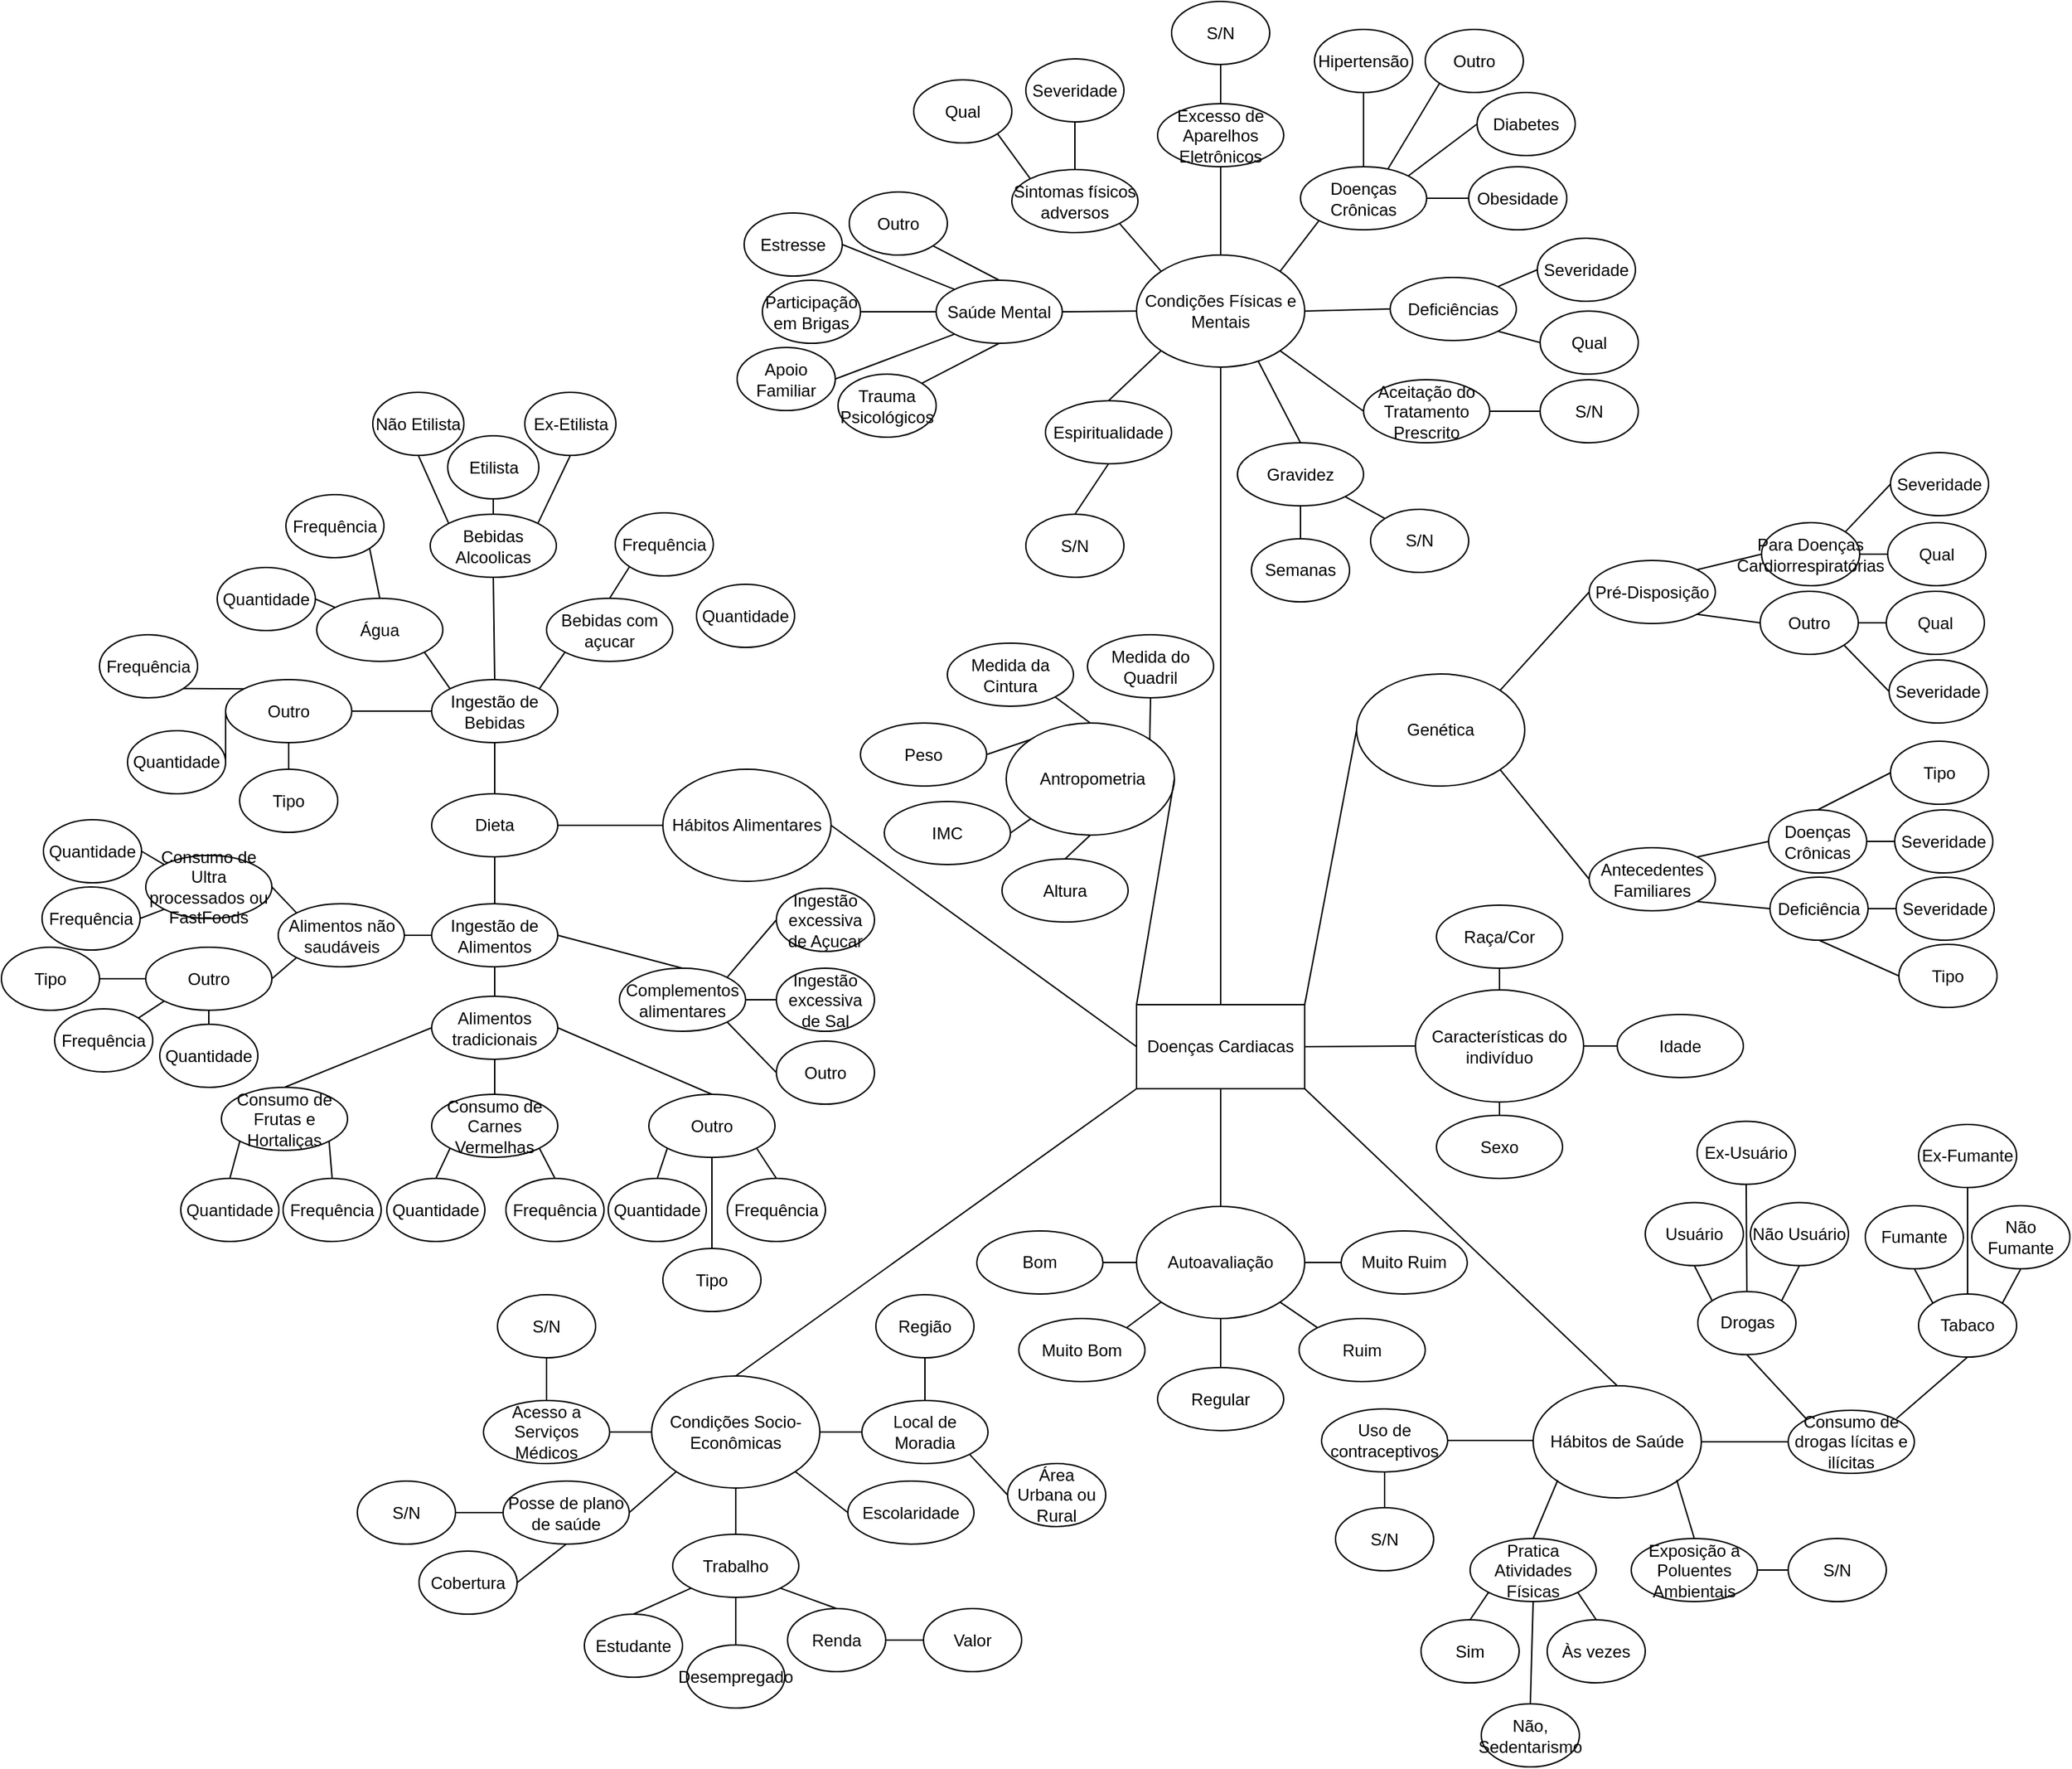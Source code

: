<mxfile version="26.1.2">
  <diagram name="Página-1" id="K5eOA4L-gDZK-XUdb7QI">
    <mxGraphModel dx="3781" dy="2480" grid="1" gridSize="10" guides="1" tooltips="1" connect="1" arrows="1" fold="1" page="1" pageScale="1" pageWidth="827" pageHeight="1169" math="0" shadow="0">
      <root>
        <mxCell id="0" />
        <mxCell id="1" parent="0" />
        <mxCell id="xORFpnPC-fu5SrFgAWwJ-1" value="Doenças Cardiacas" style="rounded=0;whiteSpace=wrap;html=1;fontStyle=0" parent="1" vertex="1">
          <mxGeometry x="465" y="711" width="120" height="60" as="geometry" />
        </mxCell>
        <mxCell id="xORFpnPC-fu5SrFgAWwJ-2" value="&amp;nbsp;Antropometria" style="ellipse;whiteSpace=wrap;html=1;fontStyle=0" parent="1" vertex="1">
          <mxGeometry x="372" y="510" width="120" height="80" as="geometry" />
        </mxCell>
        <mxCell id="xORFpnPC-fu5SrFgAWwJ-4" value="Sexo" style="ellipse;whiteSpace=wrap;html=1;fontStyle=0" parent="1" vertex="1">
          <mxGeometry x="679" y="790" width="90" height="45" as="geometry" />
        </mxCell>
        <mxCell id="xORFpnPC-fu5SrFgAWwJ-8" value="Idade" style="ellipse;whiteSpace=wrap;html=1;fontStyle=0" parent="1" vertex="1">
          <mxGeometry x="808" y="718" width="90" height="45" as="geometry" />
        </mxCell>
        <mxCell id="xORFpnPC-fu5SrFgAWwJ-9" value="Peso" style="ellipse;whiteSpace=wrap;html=1;fontStyle=0" parent="1" vertex="1">
          <mxGeometry x="268" y="510" width="90" height="45" as="geometry" />
        </mxCell>
        <mxCell id="xORFpnPC-fu5SrFgAWwJ-10" value="Altura" style="ellipse;whiteSpace=wrap;html=1;fontStyle=0" parent="1" vertex="1">
          <mxGeometry x="369" y="607" width="90" height="45" as="geometry" />
        </mxCell>
        <mxCell id="xORFpnPC-fu5SrFgAWwJ-12" value="Medida da Cintura" style="ellipse;whiteSpace=wrap;html=1;fontStyle=0" parent="1" vertex="1">
          <mxGeometry x="330" y="453" width="90" height="45" as="geometry" />
        </mxCell>
        <mxCell id="xORFpnPC-fu5SrFgAWwJ-13" value="IMC" style="ellipse;whiteSpace=wrap;html=1;fontStyle=0" parent="1" vertex="1">
          <mxGeometry x="285" y="566" width="90" height="45" as="geometry" />
        </mxCell>
        <mxCell id="xORFpnPC-fu5SrFgAWwJ-17" value="Medida do Quadril" style="ellipse;whiteSpace=wrap;html=1;fontStyle=0" parent="1" vertex="1">
          <mxGeometry x="430" y="447" width="90" height="45" as="geometry" />
        </mxCell>
        <mxCell id="xORFpnPC-fu5SrFgAWwJ-19" value="" style="endArrow=none;html=1;rounded=0;exitX=1;exitY=0.5;exitDx=0;exitDy=0;fontStyle=0;entryX=0;entryY=0;entryDx=0;entryDy=0;" parent="1" source="xORFpnPC-fu5SrFgAWwJ-2" target="xORFpnPC-fu5SrFgAWwJ-1" edge="1">
          <mxGeometry width="50" height="50" relative="1" as="geometry">
            <mxPoint x="262" y="826" as="sourcePoint" />
            <mxPoint x="465" y="710" as="targetPoint" />
          </mxGeometry>
        </mxCell>
        <mxCell id="xORFpnPC-fu5SrFgAWwJ-23" value="" style="endArrow=none;html=1;rounded=0;entryX=0.5;entryY=0;entryDx=0;entryDy=0;exitX=0.5;exitY=1;exitDx=0;exitDy=0;fontStyle=0" parent="1" source="xORFpnPC-fu5SrFgAWwJ-31" target="xORFpnPC-fu5SrFgAWwJ-4" edge="1">
          <mxGeometry width="50" height="50" relative="1" as="geometry">
            <mxPoint x="54" y="826" as="sourcePoint" />
            <mxPoint x="104" y="776" as="targetPoint" />
          </mxGeometry>
        </mxCell>
        <mxCell id="xORFpnPC-fu5SrFgAWwJ-27" value="Hábitos Alimentares" style="ellipse;whiteSpace=wrap;html=1;fontStyle=0" parent="1" vertex="1">
          <mxGeometry x="127" y="543" width="120" height="80" as="geometry" />
        </mxCell>
        <mxCell id="xORFpnPC-fu5SrFgAWwJ-28" value="" style="endArrow=none;html=1;rounded=0;entryX=1;entryY=0.5;entryDx=0;entryDy=0;exitX=0;exitY=0.5;exitDx=0;exitDy=0;fontStyle=0" parent="1" source="xORFpnPC-fu5SrFgAWwJ-1" target="xORFpnPC-fu5SrFgAWwJ-27" edge="1">
          <mxGeometry width="50" height="50" relative="1" as="geometry">
            <mxPoint x="402" y="676" as="sourcePoint" />
            <mxPoint x="452" y="626" as="targetPoint" />
          </mxGeometry>
        </mxCell>
        <mxCell id="xORFpnPC-fu5SrFgAWwJ-29" value="Condições Físicas e Mentais" style="ellipse;whiteSpace=wrap;html=1;fontStyle=0" parent="1" vertex="1">
          <mxGeometry x="465" y="176" width="120" height="80" as="geometry" />
        </mxCell>
        <mxCell id="xORFpnPC-fu5SrFgAWwJ-30" value="Genética" style="ellipse;whiteSpace=wrap;html=1;fontStyle=0" parent="1" vertex="1">
          <mxGeometry x="622" y="475" width="120" height="80" as="geometry" />
        </mxCell>
        <mxCell id="xORFpnPC-fu5SrFgAWwJ-31" value="Características do indivíduo" style="ellipse;whiteSpace=wrap;html=1;fontStyle=0" parent="1" vertex="1">
          <mxGeometry x="664" y="700.5" width="120" height="80" as="geometry" />
        </mxCell>
        <mxCell id="xORFpnPC-fu5SrFgAWwJ-32" value="Hábitos de Saúde" style="ellipse;whiteSpace=wrap;html=1;fontStyle=0" parent="1" vertex="1">
          <mxGeometry x="748" y="983" width="120" height="80" as="geometry" />
        </mxCell>
        <mxCell id="xORFpnPC-fu5SrFgAWwJ-33" value="Condições Socio-Econômicas" style="ellipse;whiteSpace=wrap;html=1;fontStyle=0" parent="1" vertex="1">
          <mxGeometry x="119" y="976" width="120" height="80" as="geometry" />
        </mxCell>
        <mxCell id="xORFpnPC-fu5SrFgAWwJ-34" value="" style="endArrow=none;html=1;rounded=0;entryX=0;entryY=1;entryDx=0;entryDy=0;exitX=0.5;exitY=0;exitDx=0;exitDy=0;fontStyle=0" parent="1" source="xORFpnPC-fu5SrFgAWwJ-33" target="xORFpnPC-fu5SrFgAWwJ-1" edge="1">
          <mxGeometry width="50" height="50" relative="1" as="geometry">
            <mxPoint x="412" y="906" as="sourcePoint" />
            <mxPoint x="462" y="856" as="targetPoint" />
          </mxGeometry>
        </mxCell>
        <mxCell id="xORFpnPC-fu5SrFgAWwJ-35" value="" style="endArrow=none;html=1;rounded=0;entryX=0.5;entryY=1;entryDx=0;entryDy=0;exitX=0.5;exitY=0;exitDx=0;exitDy=0;fontStyle=0" parent="1" source="xORFpnPC-fu5SrFgAWwJ-1" target="xORFpnPC-fu5SrFgAWwJ-29" edge="1">
          <mxGeometry width="50" height="50" relative="1" as="geometry">
            <mxPoint x="562" y="696" as="sourcePoint" />
            <mxPoint x="612" y="646" as="targetPoint" />
          </mxGeometry>
        </mxCell>
        <mxCell id="xORFpnPC-fu5SrFgAWwJ-36" value="" style="endArrow=none;html=1;rounded=0;entryX=1;entryY=1;entryDx=0;entryDy=0;exitX=0.5;exitY=0;exitDx=0;exitDy=0;fontStyle=0" parent="1" source="xORFpnPC-fu5SrFgAWwJ-32" target="xORFpnPC-fu5SrFgAWwJ-1" edge="1">
          <mxGeometry width="50" height="50" relative="1" as="geometry">
            <mxPoint x="752" y="956" as="sourcePoint" />
            <mxPoint x="612" y="1116" as="targetPoint" />
          </mxGeometry>
        </mxCell>
        <mxCell id="xORFpnPC-fu5SrFgAWwJ-37" value="" style="endArrow=none;html=1;rounded=0;entryX=1;entryY=0.5;entryDx=0;entryDy=0;exitX=0;exitY=0.5;exitDx=0;exitDy=0;fontStyle=0" parent="1" source="xORFpnPC-fu5SrFgAWwJ-31" target="xORFpnPC-fu5SrFgAWwJ-1" edge="1">
          <mxGeometry width="50" height="50" relative="1" as="geometry">
            <mxPoint x="622" y="866" as="sourcePoint" />
            <mxPoint x="672" y="816" as="targetPoint" />
          </mxGeometry>
        </mxCell>
        <mxCell id="xORFpnPC-fu5SrFgAWwJ-39" value="" style="endArrow=none;html=1;rounded=0;entryX=1;entryY=0.5;entryDx=0;entryDy=0;exitX=0;exitY=0.5;exitDx=0;exitDy=0;fontStyle=0" parent="1" source="xORFpnPC-fu5SrFgAWwJ-8" target="xORFpnPC-fu5SrFgAWwJ-31" edge="1">
          <mxGeometry width="50" height="50" relative="1" as="geometry">
            <mxPoint x="764" y="818.5" as="sourcePoint" />
            <mxPoint x="814" y="768.5" as="targetPoint" />
          </mxGeometry>
        </mxCell>
        <mxCell id="xORFpnPC-fu5SrFgAWwJ-40" value="" style="endArrow=none;html=1;rounded=0;entryX=0;entryY=0.5;entryDx=0;entryDy=0;exitX=1;exitY=0;exitDx=0;exitDy=0;fontStyle=0" parent="1" source="xORFpnPC-fu5SrFgAWwJ-1" target="xORFpnPC-fu5SrFgAWwJ-30" edge="1">
          <mxGeometry width="50" height="50" relative="1" as="geometry">
            <mxPoint x="582" y="646" as="sourcePoint" />
            <mxPoint x="612" y="676" as="targetPoint" />
          </mxGeometry>
        </mxCell>
        <mxCell id="xORFpnPC-fu5SrFgAWwJ-41" value="Autoavaliação" style="ellipse;whiteSpace=wrap;html=1;fontStyle=0" parent="1" vertex="1">
          <mxGeometry x="465" y="855" width="120" height="80" as="geometry" />
        </mxCell>
        <mxCell id="xORFpnPC-fu5SrFgAWwJ-42" value="" style="endArrow=none;html=1;rounded=0;entryX=0.5;entryY=1;entryDx=0;entryDy=0;exitX=0.5;exitY=0;exitDx=0;exitDy=0;fontStyle=0" parent="1" source="xORFpnPC-fu5SrFgAWwJ-41" target="xORFpnPC-fu5SrFgAWwJ-1" edge="1">
          <mxGeometry width="50" height="50" relative="1" as="geometry">
            <mxPoint x="462" y="1066" as="sourcePoint" />
            <mxPoint x="512" y="1016" as="targetPoint" />
          </mxGeometry>
        </mxCell>
        <mxCell id="xORFpnPC-fu5SrFgAWwJ-46" value="Escolaridade" style="ellipse;whiteSpace=wrap;html=1;fontStyle=0" parent="1" vertex="1">
          <mxGeometry x="259" y="1051" width="90" height="45" as="geometry" />
        </mxCell>
        <mxCell id="xORFpnPC-fu5SrFgAWwJ-51" value="Posse de plano de saúde" style="ellipse;whiteSpace=wrap;html=1;fontStyle=0" parent="1" vertex="1">
          <mxGeometry x="13" y="1051" width="90" height="45" as="geometry" />
        </mxCell>
        <mxCell id="xORFpnPC-fu5SrFgAWwJ-52" value="Trabalho" style="ellipse;whiteSpace=wrap;html=1;fontStyle=0" parent="1" vertex="1">
          <mxGeometry x="134" y="1089" width="90" height="45" as="geometry" />
        </mxCell>
        <mxCell id="xORFpnPC-fu5SrFgAWwJ-53" value="Local de Moradia" style="ellipse;whiteSpace=wrap;html=1;fontStyle=0" parent="1" vertex="1">
          <mxGeometry x="269" y="993.5" width="90" height="45" as="geometry" />
        </mxCell>
        <mxCell id="xORFpnPC-fu5SrFgAWwJ-54" value="Acesso a Serviços Médicos" style="ellipse;whiteSpace=wrap;html=1;fontStyle=0" parent="1" vertex="1">
          <mxGeometry x="-1" y="993.5" width="90" height="45" as="geometry" />
        </mxCell>
        <mxCell id="xORFpnPC-fu5SrFgAWwJ-60" value="Consumo de drogas lícitas e ilícitas" style="ellipse;whiteSpace=wrap;html=1;fontStyle=0" parent="1" vertex="1">
          <mxGeometry x="930" y="1000.5" width="90" height="45" as="geometry" />
        </mxCell>
        <mxCell id="xORFpnPC-fu5SrFgAWwJ-65" value="Pratica Atividades Físicas" style="ellipse;whiteSpace=wrap;html=1;fontStyle=0" parent="1" vertex="1">
          <mxGeometry x="703" y="1092" width="90" height="45" as="geometry" />
        </mxCell>
        <mxCell id="xORFpnPC-fu5SrFgAWwJ-74" value="Uso de contraceptivos" style="ellipse;whiteSpace=wrap;html=1;fontStyle=0" parent="1" vertex="1">
          <mxGeometry x="597" y="999.5" width="90" height="45" as="geometry" />
        </mxCell>
        <mxCell id="xORFpnPC-fu5SrFgAWwJ-75" value="Dieta" style="ellipse;whiteSpace=wrap;html=1;fontStyle=0" parent="1" vertex="1">
          <mxGeometry x="-38" y="560.5" width="90" height="45" as="geometry" />
        </mxCell>
        <mxCell id="xORFpnPC-fu5SrFgAWwJ-79" value="Ingestão de Alimentos" style="ellipse;whiteSpace=wrap;html=1;fontStyle=0" parent="1" vertex="1">
          <mxGeometry x="-38" y="639" width="90" height="45" as="geometry" />
        </mxCell>
        <mxCell id="xORFpnPC-fu5SrFgAWwJ-82" value="Ingestão de Bebidas" style="ellipse;whiteSpace=wrap;html=1;fontStyle=0" parent="1" vertex="1">
          <mxGeometry x="-38" y="479" width="90" height="45" as="geometry" />
        </mxCell>
        <mxCell id="xORFpnPC-fu5SrFgAWwJ-83" value="Saúde Mental" style="ellipse;whiteSpace=wrap;html=1;fontStyle=0" parent="1" vertex="1">
          <mxGeometry x="322" y="194" width="90" height="45" as="geometry" />
        </mxCell>
        <mxCell id="xORFpnPC-fu5SrFgAWwJ-85" value="Deficiências" style="ellipse;whiteSpace=wrap;html=1;fontStyle=0" parent="1" vertex="1">
          <mxGeometry x="646" y="192" width="90" height="45" as="geometry" />
        </mxCell>
        <mxCell id="xORFpnPC-fu5SrFgAWwJ-86" value="Aceitação do Tratamento Prescrito" style="ellipse;whiteSpace=wrap;html=1;fontStyle=0" parent="1" vertex="1">
          <mxGeometry x="627" y="265" width="90" height="45" as="geometry" />
        </mxCell>
        <mxCell id="xORFpnPC-fu5SrFgAWwJ-87" value="Excesso de Aparelhos Eletrônicos" style="ellipse;whiteSpace=wrap;html=1;fontStyle=0" parent="1" vertex="1">
          <mxGeometry x="480" y="68" width="90" height="45" as="geometry" />
        </mxCell>
        <mxCell id="xORFpnPC-fu5SrFgAWwJ-88" value="Gravidez" style="ellipse;whiteSpace=wrap;html=1;fontStyle=0" parent="1" vertex="1">
          <mxGeometry x="537" y="310" width="90" height="45" as="geometry" />
        </mxCell>
        <mxCell id="xORFpnPC-fu5SrFgAWwJ-89" value="Antecedentes Familiares " style="ellipse;whiteSpace=wrap;html=1;fontStyle=0" parent="1" vertex="1">
          <mxGeometry x="788" y="599" width="90" height="45" as="geometry" />
        </mxCell>
        <mxCell id="xORFpnPC-fu5SrFgAWwJ-91" value="Doenças Crônicas" style="ellipse;whiteSpace=wrap;html=1;fontStyle=0" parent="1" vertex="1">
          <mxGeometry x="582" y="113" width="90" height="45" as="geometry" />
        </mxCell>
        <mxCell id="xORFpnPC-fu5SrFgAWwJ-106" value="Consumo de Frutas e Hortaliças" style="ellipse;whiteSpace=wrap;html=1;fontStyle=0" parent="1" vertex="1">
          <mxGeometry x="-188" y="770" width="90" height="45" as="geometry" />
        </mxCell>
        <mxCell id="xORFpnPC-fu5SrFgAWwJ-111" value="Bom" style="ellipse;whiteSpace=wrap;html=1;fontStyle=0" parent="1" vertex="1">
          <mxGeometry x="351" y="872.5" width="90" height="45" as="geometry" />
        </mxCell>
        <mxCell id="xORFpnPC-fu5SrFgAWwJ-112" value="Muito Bom" style="ellipse;whiteSpace=wrap;html=1;fontStyle=0" parent="1" vertex="1">
          <mxGeometry x="381" y="935" width="90" height="45" as="geometry" />
        </mxCell>
        <mxCell id="xORFpnPC-fu5SrFgAWwJ-113" value="Regular" style="ellipse;whiteSpace=wrap;html=1;fontStyle=0" parent="1" vertex="1">
          <mxGeometry x="480" y="970" width="90" height="45" as="geometry" />
        </mxCell>
        <mxCell id="xORFpnPC-fu5SrFgAWwJ-114" value="Ruim" style="ellipse;whiteSpace=wrap;html=1;fontStyle=0" parent="1" vertex="1">
          <mxGeometry x="581" y="935" width="90" height="45" as="geometry" />
        </mxCell>
        <mxCell id="xORFpnPC-fu5SrFgAWwJ-115" value="Muito Ruim" style="ellipse;whiteSpace=wrap;html=1;fontStyle=0" parent="1" vertex="1">
          <mxGeometry x="611" y="872.5" width="90" height="45" as="geometry" />
        </mxCell>
        <mxCell id="xORFpnPC-fu5SrFgAWwJ-122" value="Consumo de Ultra processados ou FastFoods" style="ellipse;whiteSpace=wrap;html=1;fontStyle=0" parent="1" vertex="1">
          <mxGeometry x="-242" y="604.5" width="90" height="45" as="geometry" />
        </mxCell>
        <mxCell id="xORFpnPC-fu5SrFgAWwJ-125" value="Pré-Disposição" style="ellipse;whiteSpace=wrap;html=1;fontStyle=0" parent="1" vertex="1">
          <mxGeometry x="788" y="394" width="90" height="45" as="geometry" />
        </mxCell>
        <mxCell id="xORFpnPC-fu5SrFgAWwJ-129" value="Bebidas com açucar" style="ellipse;whiteSpace=wrap;html=1;fontStyle=0" parent="1" vertex="1">
          <mxGeometry x="44" y="421" width="90" height="45" as="geometry" />
        </mxCell>
        <mxCell id="xORFpnPC-fu5SrFgAWwJ-131" value="Consumo de Carnes Vermelhas" style="ellipse;whiteSpace=wrap;html=1;fontStyle=0" parent="1" vertex="1">
          <mxGeometry x="-38" y="775" width="90" height="45" as="geometry" />
        </mxCell>
        <mxCell id="xORFpnPC-fu5SrFgAWwJ-132" value="Bebidas Alcoolicas" style="ellipse;whiteSpace=wrap;html=1;fontStyle=0" parent="1" vertex="1">
          <mxGeometry x="-39" y="361" width="90" height="45" as="geometry" />
        </mxCell>
        <mxCell id="xORFpnPC-fu5SrFgAWwJ-133" value="Ex-Etilista" style="ellipse;whiteSpace=wrap;html=1;fontStyle=0" parent="1" vertex="1">
          <mxGeometry x="28.5" y="274" width="65" height="45" as="geometry" />
        </mxCell>
        <mxCell id="xORFpnPC-fu5SrFgAWwJ-134" value="Não Etilista" style="ellipse;whiteSpace=wrap;html=1;fontStyle=0" parent="1" vertex="1">
          <mxGeometry x="-80" y="274" width="65" height="45" as="geometry" />
        </mxCell>
        <mxCell id="xORFpnPC-fu5SrFgAWwJ-137" value="&lt;span class=&quot;notion-enable-hover&quot; data-token-index=&quot;0&quot; style=&quot;&quot;&gt;Exposição a Poluentes Ambientais&lt;/span&gt;" style="ellipse;whiteSpace=wrap;html=1;fontStyle=0" parent="1" vertex="1">
          <mxGeometry x="818" y="1092" width="90" height="45" as="geometry" />
        </mxCell>
        <mxCell id="xORFpnPC-fu5SrFgAWwJ-146" value="Espiritualidade" style="ellipse;whiteSpace=wrap;html=1;fontStyle=0" parent="1" vertex="1">
          <mxGeometry x="400" y="280" width="90" height="45" as="geometry" />
        </mxCell>
        <mxCell id="xORFpnPC-fu5SrFgAWwJ-160" value="Etilista" style="ellipse;whiteSpace=wrap;html=1;fontStyle=0" parent="1" vertex="1">
          <mxGeometry x="-26.5" y="305" width="65" height="45" as="geometry" />
        </mxCell>
        <mxCell id="xORFpnPC-fu5SrFgAWwJ-161" value="" style="endArrow=none;html=1;rounded=0;entryX=0.5;entryY=1;entryDx=0;entryDy=0;exitX=1;exitY=0;exitDx=0;exitDy=0;" parent="1" source="xORFpnPC-fu5SrFgAWwJ-2" target="xORFpnPC-fu5SrFgAWwJ-17" edge="1">
          <mxGeometry width="50" height="50" relative="1" as="geometry">
            <mxPoint x="300" y="746" as="sourcePoint" />
            <mxPoint x="350" y="696" as="targetPoint" />
          </mxGeometry>
        </mxCell>
        <mxCell id="xORFpnPC-fu5SrFgAWwJ-162" value="" style="endArrow=none;html=1;rounded=0;entryX=0.5;entryY=0;entryDx=0;entryDy=0;exitX=0.5;exitY=1;exitDx=0;exitDy=0;" parent="1" source="xORFpnPC-fu5SrFgAWwJ-2" target="xORFpnPC-fu5SrFgAWwJ-10" edge="1">
          <mxGeometry width="50" height="50" relative="1" as="geometry">
            <mxPoint x="310" y="786" as="sourcePoint" />
            <mxPoint x="350" y="696" as="targetPoint" />
          </mxGeometry>
        </mxCell>
        <mxCell id="xORFpnPC-fu5SrFgAWwJ-163" value="" style="endArrow=none;html=1;rounded=0;exitX=1;exitY=0.5;exitDx=0;exitDy=0;entryX=0;entryY=0;entryDx=0;entryDy=0;" parent="1" source="xORFpnPC-fu5SrFgAWwJ-9" target="xORFpnPC-fu5SrFgAWwJ-2" edge="1">
          <mxGeometry width="50" height="50" relative="1" as="geometry">
            <mxPoint x="300" y="796" as="sourcePoint" />
            <mxPoint x="350" y="746" as="targetPoint" />
          </mxGeometry>
        </mxCell>
        <mxCell id="xORFpnPC-fu5SrFgAWwJ-164" value="" style="endArrow=none;html=1;rounded=0;entryX=1;entryY=1;entryDx=0;entryDy=0;exitX=0.5;exitY=0;exitDx=0;exitDy=0;" parent="1" source="xORFpnPC-fu5SrFgAWwJ-2" target="xORFpnPC-fu5SrFgAWwJ-12" edge="1">
          <mxGeometry width="50" height="50" relative="1" as="geometry">
            <mxPoint x="300" y="796" as="sourcePoint" />
            <mxPoint x="350" y="746" as="targetPoint" />
          </mxGeometry>
        </mxCell>
        <mxCell id="xORFpnPC-fu5SrFgAWwJ-165" value="" style="endArrow=none;html=1;rounded=0;exitX=1;exitY=0.5;exitDx=0;exitDy=0;entryX=0;entryY=1;entryDx=0;entryDy=0;" parent="1" source="xORFpnPC-fu5SrFgAWwJ-13" target="xORFpnPC-fu5SrFgAWwJ-2" edge="1">
          <mxGeometry width="50" height="50" relative="1" as="geometry">
            <mxPoint x="300" y="796" as="sourcePoint" />
            <mxPoint x="350" y="746" as="targetPoint" />
          </mxGeometry>
        </mxCell>
        <mxCell id="PxvKYDBfWrlnJJbrTDXg-1" value="" style="endArrow=none;html=1;rounded=0;entryX=0.5;entryY=1;entryDx=0;entryDy=0;exitX=0.5;exitY=0;exitDx=0;exitDy=0;" parent="1" source="xORFpnPC-fu5SrFgAWwJ-113" target="xORFpnPC-fu5SrFgAWwJ-41" edge="1">
          <mxGeometry width="50" height="50" relative="1" as="geometry">
            <mxPoint x="542" y="1011" as="sourcePoint" />
            <mxPoint x="592" y="961" as="targetPoint" />
          </mxGeometry>
        </mxCell>
        <mxCell id="PxvKYDBfWrlnJJbrTDXg-2" value="" style="endArrow=none;html=1;rounded=0;entryX=1;entryY=1;entryDx=0;entryDy=0;exitX=0;exitY=0;exitDx=0;exitDy=0;" parent="1" source="xORFpnPC-fu5SrFgAWwJ-114" target="xORFpnPC-fu5SrFgAWwJ-41" edge="1">
          <mxGeometry width="50" height="50" relative="1" as="geometry">
            <mxPoint x="542" y="1086" as="sourcePoint" />
            <mxPoint x="592" y="1036" as="targetPoint" />
          </mxGeometry>
        </mxCell>
        <mxCell id="PxvKYDBfWrlnJJbrTDXg-3" value="" style="endArrow=none;html=1;rounded=0;entryX=1;entryY=0.5;entryDx=0;entryDy=0;exitX=0;exitY=0.5;exitDx=0;exitDy=0;" parent="1" source="xORFpnPC-fu5SrFgAWwJ-115" target="xORFpnPC-fu5SrFgAWwJ-41" edge="1">
          <mxGeometry width="50" height="50" relative="1" as="geometry">
            <mxPoint x="542" y="1086" as="sourcePoint" />
            <mxPoint x="592" y="1036" as="targetPoint" />
          </mxGeometry>
        </mxCell>
        <mxCell id="PxvKYDBfWrlnJJbrTDXg-4" value="" style="endArrow=none;html=1;rounded=0;entryX=0;entryY=1;entryDx=0;entryDy=0;exitX=1;exitY=0;exitDx=0;exitDy=0;" parent="1" source="xORFpnPC-fu5SrFgAWwJ-112" target="xORFpnPC-fu5SrFgAWwJ-41" edge="1">
          <mxGeometry width="50" height="50" relative="1" as="geometry">
            <mxPoint x="542" y="1011" as="sourcePoint" />
            <mxPoint x="592" y="961" as="targetPoint" />
          </mxGeometry>
        </mxCell>
        <mxCell id="PxvKYDBfWrlnJJbrTDXg-5" value="" style="endArrow=none;html=1;rounded=0;exitX=1;exitY=0.5;exitDx=0;exitDy=0;entryX=0;entryY=0.5;entryDx=0;entryDy=0;" parent="1" source="xORFpnPC-fu5SrFgAWwJ-111" target="xORFpnPC-fu5SrFgAWwJ-41" edge="1">
          <mxGeometry width="50" height="50" relative="1" as="geometry">
            <mxPoint x="542" y="1011" as="sourcePoint" />
            <mxPoint x="452" y="931" as="targetPoint" />
          </mxGeometry>
        </mxCell>
        <mxCell id="PxvKYDBfWrlnJJbrTDXg-6" value="" style="endArrow=none;html=1;rounded=0;entryX=0;entryY=0.5;entryDx=0;entryDy=0;exitX=1;exitY=0.5;exitDx=0;exitDy=0;" parent="1" source="xORFpnPC-fu5SrFgAWwJ-75" target="xORFpnPC-fu5SrFgAWwJ-27" edge="1">
          <mxGeometry width="50" height="50" relative="1" as="geometry">
            <mxPoint x="87" y="693" as="sourcePoint" />
            <mxPoint x="137" y="643" as="targetPoint" />
          </mxGeometry>
        </mxCell>
        <mxCell id="PxvKYDBfWrlnJJbrTDXg-7" value="" style="endArrow=none;html=1;rounded=0;entryX=0.5;entryY=1;entryDx=0;entryDy=0;exitX=0.5;exitY=0;exitDx=0;exitDy=0;" parent="1" source="xORFpnPC-fu5SrFgAWwJ-75" target="xORFpnPC-fu5SrFgAWwJ-82" edge="1">
          <mxGeometry width="50" height="50" relative="1" as="geometry">
            <mxPoint x="10" y="560.5" as="sourcePoint" />
            <mxPoint x="107" y="533" as="targetPoint" />
          </mxGeometry>
        </mxCell>
        <mxCell id="PxvKYDBfWrlnJJbrTDXg-8" value="" style="endArrow=none;html=1;rounded=0;exitX=0.5;exitY=0;exitDx=0;exitDy=0;entryX=0.5;entryY=1;entryDx=0;entryDy=0;" parent="1" source="xORFpnPC-fu5SrFgAWwJ-79" target="xORFpnPC-fu5SrFgAWwJ-75" edge="1">
          <mxGeometry width="50" height="50" relative="1" as="geometry">
            <mxPoint x="-113" y="613" as="sourcePoint" />
            <mxPoint x="-63" y="563" as="targetPoint" />
          </mxGeometry>
        </mxCell>
        <mxCell id="PxvKYDBfWrlnJJbrTDXg-9" value="Outro" style="ellipse;whiteSpace=wrap;html=1;fontStyle=0" parent="1" vertex="1">
          <mxGeometry x="-185" y="479" width="90" height="45" as="geometry" />
        </mxCell>
        <mxCell id="PxvKYDBfWrlnJJbrTDXg-10" value="" style="endArrow=none;html=1;rounded=0;entryX=0.5;entryY=1;entryDx=0;entryDy=0;exitX=0.5;exitY=0;exitDx=0;exitDy=0;" parent="1" source="xORFpnPC-fu5SrFgAWwJ-82" target="xORFpnPC-fu5SrFgAWwJ-132" edge="1">
          <mxGeometry width="50" height="50" relative="1" as="geometry">
            <mxPoint x="17" y="493" as="sourcePoint" />
            <mxPoint x="67" y="443" as="targetPoint" />
          </mxGeometry>
        </mxCell>
        <mxCell id="PxvKYDBfWrlnJJbrTDXg-11" value="Água" style="ellipse;whiteSpace=wrap;html=1;fontStyle=0" parent="1" vertex="1">
          <mxGeometry x="-120" y="421" width="90" height="45" as="geometry" />
        </mxCell>
        <mxCell id="PxvKYDBfWrlnJJbrTDXg-12" value="" style="endArrow=none;html=1;rounded=0;entryX=1;entryY=1;entryDx=0;entryDy=0;exitX=0;exitY=0;exitDx=0;exitDy=0;" parent="1" source="xORFpnPC-fu5SrFgAWwJ-82" target="PxvKYDBfWrlnJJbrTDXg-11" edge="1">
          <mxGeometry width="50" height="50" relative="1" as="geometry">
            <mxPoint x="17" y="463" as="sourcePoint" />
            <mxPoint x="67" y="413" as="targetPoint" />
          </mxGeometry>
        </mxCell>
        <mxCell id="PxvKYDBfWrlnJJbrTDXg-13" value="" style="endArrow=none;html=1;rounded=0;entryX=0;entryY=1;entryDx=0;entryDy=0;exitX=1;exitY=0;exitDx=0;exitDy=0;" parent="1" source="xORFpnPC-fu5SrFgAWwJ-82" target="xORFpnPC-fu5SrFgAWwJ-129" edge="1">
          <mxGeometry width="50" height="50" relative="1" as="geometry">
            <mxPoint x="17" y="463" as="sourcePoint" />
            <mxPoint x="67" y="413" as="targetPoint" />
          </mxGeometry>
        </mxCell>
        <mxCell id="PxvKYDBfWrlnJJbrTDXg-14" value="" style="endArrow=none;html=1;rounded=0;exitX=1;exitY=0.5;exitDx=0;exitDy=0;entryX=0;entryY=0.5;entryDx=0;entryDy=0;" parent="1" source="PxvKYDBfWrlnJJbrTDXg-9" target="xORFpnPC-fu5SrFgAWwJ-82" edge="1">
          <mxGeometry width="50" height="50" relative="1" as="geometry">
            <mxPoint x="17" y="463" as="sourcePoint" />
            <mxPoint x="67" y="413" as="targetPoint" />
          </mxGeometry>
        </mxCell>
        <mxCell id="PxvKYDBfWrlnJJbrTDXg-15" value="" style="endArrow=none;html=1;rounded=0;entryX=0.5;entryY=1;entryDx=0;entryDy=0;exitX=0.5;exitY=0;exitDx=0;exitDy=0;" parent="1" source="xORFpnPC-fu5SrFgAWwJ-132" target="xORFpnPC-fu5SrFgAWwJ-160" edge="1">
          <mxGeometry width="50" height="50" relative="1" as="geometry">
            <mxPoint x="46" y="331" as="sourcePoint" />
            <mxPoint x="86" y="411" as="targetPoint" />
          </mxGeometry>
        </mxCell>
        <mxCell id="PxvKYDBfWrlnJJbrTDXg-16" value="" style="endArrow=none;html=1;rounded=0;entryX=0.5;entryY=1;entryDx=0;entryDy=0;exitX=0;exitY=0;exitDx=0;exitDy=0;" parent="1" source="xORFpnPC-fu5SrFgAWwJ-132" target="xORFpnPC-fu5SrFgAWwJ-134" edge="1">
          <mxGeometry width="50" height="50" relative="1" as="geometry">
            <mxPoint x="36" y="461" as="sourcePoint" />
            <mxPoint x="86" y="411" as="targetPoint" />
          </mxGeometry>
        </mxCell>
        <mxCell id="PxvKYDBfWrlnJJbrTDXg-17" value="" style="endArrow=none;html=1;rounded=0;entryX=0.5;entryY=1;entryDx=0;entryDy=0;exitX=1;exitY=0;exitDx=0;exitDy=0;" parent="1" source="xORFpnPC-fu5SrFgAWwJ-132" target="xORFpnPC-fu5SrFgAWwJ-133" edge="1">
          <mxGeometry width="50" height="50" relative="1" as="geometry">
            <mxPoint x="36" y="461" as="sourcePoint" />
            <mxPoint x="86" y="411" as="targetPoint" />
          </mxGeometry>
        </mxCell>
        <mxCell id="PxvKYDBfWrlnJJbrTDXg-20" value="" style="endArrow=none;html=1;rounded=0;entryX=1;entryY=1;entryDx=0;entryDy=0;exitX=0.5;exitY=0;exitDx=0;exitDy=0;" parent="1" source="PxvKYDBfWrlnJJbrTDXg-11" target="PxvKYDBfWrlnJJbrTDXg-58" edge="1">
          <mxGeometry width="50" height="50" relative="1" as="geometry">
            <mxPoint x="26" y="481" as="sourcePoint" />
            <mxPoint x="-129" y="376" as="targetPoint" />
          </mxGeometry>
        </mxCell>
        <mxCell id="PxvKYDBfWrlnJJbrTDXg-21" value="" style="endArrow=none;html=1;rounded=0;entryX=1;entryY=0.5;entryDx=0;entryDy=0;exitX=0;exitY=0;exitDx=0;exitDy=0;" parent="1" source="PxvKYDBfWrlnJJbrTDXg-11" target="PxvKYDBfWrlnJJbrTDXg-59" edge="1">
          <mxGeometry width="50" height="50" relative="1" as="geometry">
            <mxPoint x="26" y="481" as="sourcePoint" />
            <mxPoint x="-176.854" y="409.245" as="targetPoint" />
          </mxGeometry>
        </mxCell>
        <mxCell id="PxvKYDBfWrlnJJbrTDXg-24" value="" style="endArrow=none;html=1;rounded=0;entryX=0;entryY=1;entryDx=0;entryDy=0;exitX=0.5;exitY=0;exitDx=0;exitDy=0;" parent="1" source="xORFpnPC-fu5SrFgAWwJ-129" target="PxvKYDBfWrlnJJbrTDXg-60" edge="1">
          <mxGeometry width="50" height="50" relative="1" as="geometry">
            <mxPoint x="26" y="451" as="sourcePoint" />
            <mxPoint x="151" y="376" as="targetPoint" />
          </mxGeometry>
        </mxCell>
        <mxCell id="PxvKYDBfWrlnJJbrTDXg-25" value="" style="endArrow=none;html=1;rounded=0;entryX=0;entryY=0.5;entryDx=0;entryDy=0;exitX=1;exitY=0.5;exitDx=0;exitDy=0;" parent="1" edge="1">
          <mxGeometry width="50" height="50" relative="1" as="geometry">
            <mxPoint x="156" y="444.5" as="sourcePoint" />
            <mxPoint x="173" y="434.5" as="targetPoint" />
          </mxGeometry>
        </mxCell>
        <mxCell id="PxvKYDBfWrlnJJbrTDXg-27" value="Frequência" style="ellipse;whiteSpace=wrap;html=1;fontStyle=0" parent="1" vertex="1">
          <mxGeometry x="-275" y="447" width="70" height="45" as="geometry" />
        </mxCell>
        <mxCell id="PxvKYDBfWrlnJJbrTDXg-31" value="" style="endArrow=none;html=1;rounded=0;entryX=0;entryY=0.5;entryDx=0;entryDy=0;exitX=1;exitY=0.5;exitDx=0;exitDy=0;" parent="1" source="PxvKYDBfWrlnJJbrTDXg-56" target="PxvKYDBfWrlnJJbrTDXg-9" edge="1">
          <mxGeometry width="50" height="50" relative="1" as="geometry">
            <mxPoint x="-243" y="513" as="sourcePoint" />
            <mxPoint x="77" y="473" as="targetPoint" />
          </mxGeometry>
        </mxCell>
        <mxCell id="PxvKYDBfWrlnJJbrTDXg-33" value="" style="endArrow=none;html=1;rounded=0;entryX=1;entryY=1;entryDx=0;entryDy=0;exitX=0;exitY=0;exitDx=0;exitDy=0;" parent="1" source="PxvKYDBfWrlnJJbrTDXg-9" target="PxvKYDBfWrlnJJbrTDXg-27" edge="1">
          <mxGeometry width="50" height="50" relative="1" as="geometry">
            <mxPoint x="27" y="523" as="sourcePoint" />
            <mxPoint x="77" y="473" as="targetPoint" />
          </mxGeometry>
        </mxCell>
        <mxCell id="PxvKYDBfWrlnJJbrTDXg-34" value="" style="endArrow=none;html=1;rounded=0;exitX=0.5;exitY=0;exitDx=0;exitDy=0;entryX=0.5;entryY=1;entryDx=0;entryDy=0;" parent="1" source="PxvKYDBfWrlnJJbrTDXg-57" target="PxvKYDBfWrlnJJbrTDXg-9" edge="1">
          <mxGeometry width="50" height="50" relative="1" as="geometry">
            <mxPoint x="-228" y="528" as="sourcePoint" />
            <mxPoint x="77" y="473" as="targetPoint" />
          </mxGeometry>
        </mxCell>
        <mxCell id="PxvKYDBfWrlnJJbrTDXg-35" value="Alimentos não saudáveis" style="ellipse;whiteSpace=wrap;html=1;fontStyle=0" parent="1" vertex="1">
          <mxGeometry x="-147.5" y="639" width="90" height="45" as="geometry" />
        </mxCell>
        <mxCell id="PxvKYDBfWrlnJJbrTDXg-37" value="Alimentos tradicionais" style="ellipse;whiteSpace=wrap;html=1;fontStyle=0" parent="1" vertex="1">
          <mxGeometry x="-38" y="705" width="90" height="45" as="geometry" />
        </mxCell>
        <mxCell id="PxvKYDBfWrlnJJbrTDXg-38" value="Complementos alimentares" style="ellipse;whiteSpace=wrap;html=1;fontStyle=0" parent="1" vertex="1">
          <mxGeometry x="96" y="685" width="90" height="45" as="geometry" />
        </mxCell>
        <mxCell id="PxvKYDBfWrlnJJbrTDXg-39" value="Outro" style="ellipse;whiteSpace=wrap;html=1;fontStyle=0" parent="1" vertex="1">
          <mxGeometry x="117" y="775" width="90" height="45" as="geometry" />
        </mxCell>
        <mxCell id="PxvKYDBfWrlnJJbrTDXg-40" value="Outro" style="ellipse;whiteSpace=wrap;html=1;fontStyle=0" parent="1" vertex="1">
          <mxGeometry x="-242" y="670" width="90" height="45" as="geometry" />
        </mxCell>
        <mxCell id="PxvKYDBfWrlnJJbrTDXg-42" value="" style="endArrow=none;html=1;rounded=0;entryX=0.5;entryY=1;entryDx=0;entryDy=0;exitX=0.5;exitY=0;exitDx=0;exitDy=0;" parent="1" source="PxvKYDBfWrlnJJbrTDXg-37" target="xORFpnPC-fu5SrFgAWwJ-79" edge="1">
          <mxGeometry width="50" height="50" relative="1" as="geometry">
            <mxPoint x="-273" y="813" as="sourcePoint" />
            <mxPoint x="-223" y="763" as="targetPoint" />
          </mxGeometry>
        </mxCell>
        <mxCell id="PxvKYDBfWrlnJJbrTDXg-43" value="" style="endArrow=none;html=1;rounded=0;entryX=0;entryY=0.5;entryDx=0;entryDy=0;exitX=1;exitY=0.5;exitDx=0;exitDy=0;" parent="1" source="PxvKYDBfWrlnJJbrTDXg-35" target="xORFpnPC-fu5SrFgAWwJ-79" edge="1">
          <mxGeometry width="50" height="50" relative="1" as="geometry">
            <mxPoint x="-65" y="717" as="sourcePoint" />
            <mxPoint x="-213" y="773" as="targetPoint" />
          </mxGeometry>
        </mxCell>
        <mxCell id="PxvKYDBfWrlnJJbrTDXg-44" value="" style="endArrow=none;html=1;rounded=0;exitX=0.5;exitY=0;exitDx=0;exitDy=0;entryX=1;entryY=0.5;entryDx=0;entryDy=0;" parent="1" source="PxvKYDBfWrlnJJbrTDXg-38" target="xORFpnPC-fu5SrFgAWwJ-79" edge="1">
          <mxGeometry width="50" height="50" relative="1" as="geometry">
            <mxPoint x="-253" y="833" as="sourcePoint" />
            <mxPoint x="55" y="657" as="targetPoint" />
          </mxGeometry>
        </mxCell>
        <mxCell id="PxvKYDBfWrlnJJbrTDXg-45" value="" style="endArrow=none;html=1;rounded=0;entryX=1;entryY=0.5;entryDx=0;entryDy=0;exitX=0;exitY=1;exitDx=0;exitDy=0;" parent="1" source="PxvKYDBfWrlnJJbrTDXg-35" target="PxvKYDBfWrlnJJbrTDXg-40" edge="1">
          <mxGeometry width="50" height="50" relative="1" as="geometry">
            <mxPoint x="-16.5" y="745" as="sourcePoint" />
            <mxPoint x="33.5" y="695" as="targetPoint" />
          </mxGeometry>
        </mxCell>
        <mxCell id="PxvKYDBfWrlnJJbrTDXg-46" value="" style="endArrow=none;html=1;rounded=0;entryX=1;entryY=0.5;entryDx=0;entryDy=0;exitX=0;exitY=0;exitDx=0;exitDy=0;" parent="1" source="PxvKYDBfWrlnJJbrTDXg-35" target="xORFpnPC-fu5SrFgAWwJ-122" edge="1">
          <mxGeometry width="50" height="50" relative="1" as="geometry">
            <mxPoint x="-106.5" y="585" as="sourcePoint" />
            <mxPoint x="33.5" y="715" as="targetPoint" />
          </mxGeometry>
        </mxCell>
        <mxCell id="PxvKYDBfWrlnJJbrTDXg-48" value="" style="endArrow=none;html=1;rounded=0;entryX=0;entryY=0.5;entryDx=0;entryDy=0;exitX=1;exitY=0;exitDx=0;exitDy=0;" parent="1" source="PxvKYDBfWrlnJJbrTDXg-38" target="PxvKYDBfWrlnJJbrTDXg-206" edge="1">
          <mxGeometry width="50" height="50" relative="1" as="geometry">
            <mxPoint x="498" y="1076.5" as="sourcePoint" />
            <mxPoint x="748" y="879" as="targetPoint" />
          </mxGeometry>
        </mxCell>
        <mxCell id="PxvKYDBfWrlnJJbrTDXg-49" value="" style="endArrow=none;html=1;rounded=0;entryX=0;entryY=0.5;entryDx=0;entryDy=0;exitX=1;exitY=0.5;exitDx=0;exitDy=0;" parent="1" source="PxvKYDBfWrlnJJbrTDXg-38" target="PxvKYDBfWrlnJJbrTDXg-207" edge="1">
          <mxGeometry width="50" height="50" relative="1" as="geometry">
            <mxPoint x="638" y="1026.5" as="sourcePoint" />
            <mxPoint x="748" y="946" as="targetPoint" />
          </mxGeometry>
        </mxCell>
        <mxCell id="PxvKYDBfWrlnJJbrTDXg-50" value="" style="endArrow=none;html=1;rounded=0;entryX=1;entryY=1;entryDx=0;entryDy=0;exitX=0;exitY=0.5;exitDx=0;exitDy=0;" parent="1" source="PxvKYDBfWrlnJJbrTDXg-208" target="PxvKYDBfWrlnJJbrTDXg-38" edge="1">
          <mxGeometry width="50" height="50" relative="1" as="geometry">
            <mxPoint x="748" y="1009" as="sourcePoint" />
            <mxPoint x="688" y="996.5" as="targetPoint" />
          </mxGeometry>
        </mxCell>
        <mxCell id="PxvKYDBfWrlnJJbrTDXg-51" value="" style="endArrow=none;html=1;rounded=0;entryX=0;entryY=0.5;entryDx=0;entryDy=0;exitX=0.5;exitY=0;exitDx=0;exitDy=0;" parent="1" source="xORFpnPC-fu5SrFgAWwJ-106" target="PxvKYDBfWrlnJJbrTDXg-37" edge="1">
          <mxGeometry width="50" height="50" relative="1" as="geometry">
            <mxPoint x="-263" y="873" as="sourcePoint" />
            <mxPoint x="-133" y="853" as="targetPoint" />
          </mxGeometry>
        </mxCell>
        <mxCell id="PxvKYDBfWrlnJJbrTDXg-52" value="" style="endArrow=none;html=1;rounded=0;entryX=0.5;entryY=0;entryDx=0;entryDy=0;exitX=1;exitY=0.5;exitDx=0;exitDy=0;" parent="1" source="PxvKYDBfWrlnJJbrTDXg-37" target="PxvKYDBfWrlnJJbrTDXg-39" edge="1">
          <mxGeometry width="50" height="50" relative="1" as="geometry">
            <mxPoint x="7" y="765" as="sourcePoint" />
            <mxPoint x="97" y="675" as="targetPoint" />
          </mxGeometry>
        </mxCell>
        <mxCell id="PxvKYDBfWrlnJJbrTDXg-53" value="" style="endArrow=none;html=1;rounded=0;entryX=0.5;entryY=1;entryDx=0;entryDy=0;exitX=0.5;exitY=0;exitDx=0;exitDy=0;" parent="1" source="xORFpnPC-fu5SrFgAWwJ-131" target="PxvKYDBfWrlnJJbrTDXg-37" edge="1">
          <mxGeometry width="50" height="50" relative="1" as="geometry">
            <mxPoint x="-13" y="870" as="sourcePoint" />
            <mxPoint x="37" y="820" as="targetPoint" />
          </mxGeometry>
        </mxCell>
        <mxCell id="PxvKYDBfWrlnJJbrTDXg-56" value="Quantidade" style="ellipse;whiteSpace=wrap;html=1;fontStyle=0" parent="1" vertex="1">
          <mxGeometry x="-255" y="515.5" width="70" height="45" as="geometry" />
        </mxCell>
        <mxCell id="PxvKYDBfWrlnJJbrTDXg-57" value="Tipo" style="ellipse;whiteSpace=wrap;html=1;fontStyle=0" parent="1" vertex="1">
          <mxGeometry x="-175" y="543" width="70" height="45" as="geometry" />
        </mxCell>
        <mxCell id="PxvKYDBfWrlnJJbrTDXg-58" value="Frequência" style="ellipse;whiteSpace=wrap;html=1;fontStyle=0" parent="1" vertex="1">
          <mxGeometry x="-142" y="347" width="70" height="45" as="geometry" />
        </mxCell>
        <mxCell id="PxvKYDBfWrlnJJbrTDXg-59" value="Quantidade" style="ellipse;whiteSpace=wrap;html=1;fontStyle=0" parent="1" vertex="1">
          <mxGeometry x="-191" y="399" width="70" height="45" as="geometry" />
        </mxCell>
        <mxCell id="PxvKYDBfWrlnJJbrTDXg-60" value="Frequência" style="ellipse;whiteSpace=wrap;html=1;fontStyle=0" parent="1" vertex="1">
          <mxGeometry x="93" y="360" width="70" height="45" as="geometry" />
        </mxCell>
        <mxCell id="PxvKYDBfWrlnJJbrTDXg-61" value="Quantidade" style="ellipse;whiteSpace=wrap;html=1;fontStyle=0" parent="1" vertex="1">
          <mxGeometry x="151" y="411" width="70" height="45" as="geometry" />
        </mxCell>
        <mxCell id="PxvKYDBfWrlnJJbrTDXg-62" value="Frequência" style="ellipse;whiteSpace=wrap;html=1;fontStyle=0" parent="1" vertex="1">
          <mxGeometry x="-307" y="714" width="70" height="45" as="geometry" />
        </mxCell>
        <mxCell id="PxvKYDBfWrlnJJbrTDXg-63" value="Quantidade" style="ellipse;whiteSpace=wrap;html=1;fontStyle=0" parent="1" vertex="1">
          <mxGeometry x="-232" y="725" width="70" height="45" as="geometry" />
        </mxCell>
        <mxCell id="PxvKYDBfWrlnJJbrTDXg-64" value="Tipo" style="ellipse;whiteSpace=wrap;html=1;fontStyle=0" parent="1" vertex="1">
          <mxGeometry x="-345" y="670" width="70" height="45" as="geometry" />
        </mxCell>
        <mxCell id="PxvKYDBfWrlnJJbrTDXg-65" value="Quantidade" style="ellipse;whiteSpace=wrap;html=1;fontStyle=0" parent="1" vertex="1">
          <mxGeometry x="-315" y="579" width="70" height="45" as="geometry" />
        </mxCell>
        <mxCell id="PxvKYDBfWrlnJJbrTDXg-68" value="Frequência" style="ellipse;whiteSpace=wrap;html=1;fontStyle=0" parent="1" vertex="1">
          <mxGeometry x="-316" y="627" width="70" height="45" as="geometry" />
        </mxCell>
        <mxCell id="PxvKYDBfWrlnJJbrTDXg-72" value="" style="endArrow=none;html=1;rounded=0;entryX=0.5;entryY=1;entryDx=0;entryDy=0;exitX=0.5;exitY=0;exitDx=0;exitDy=0;" parent="1" source="PxvKYDBfWrlnJJbrTDXg-63" target="PxvKYDBfWrlnJJbrTDXg-40" edge="1">
          <mxGeometry width="50" height="50" relative="1" as="geometry">
            <mxPoint x="-286.5" y="729" as="sourcePoint" />
            <mxPoint x="-236.5" y="679" as="targetPoint" />
          </mxGeometry>
        </mxCell>
        <mxCell id="PxvKYDBfWrlnJJbrTDXg-73" value="" style="endArrow=none;html=1;rounded=0;entryX=0;entryY=1;entryDx=0;entryDy=0;exitX=1;exitY=0;exitDx=0;exitDy=0;" parent="1" source="PxvKYDBfWrlnJJbrTDXg-62" target="PxvKYDBfWrlnJJbrTDXg-40" edge="1">
          <mxGeometry width="50" height="50" relative="1" as="geometry">
            <mxPoint x="-242.0" y="750" as="sourcePoint" />
            <mxPoint x="-242.0" y="705" as="targetPoint" />
          </mxGeometry>
        </mxCell>
        <mxCell id="PxvKYDBfWrlnJJbrTDXg-74" value="" style="endArrow=none;html=1;rounded=0;entryX=0;entryY=0.5;entryDx=0;entryDy=0;exitX=1;exitY=0.5;exitDx=0;exitDy=0;" parent="1" source="PxvKYDBfWrlnJJbrTDXg-64" target="PxvKYDBfWrlnJJbrTDXg-40" edge="1">
          <mxGeometry width="50" height="50" relative="1" as="geometry">
            <mxPoint x="-236.5" y="625" as="sourcePoint" />
            <mxPoint x="-306.5" y="705" as="targetPoint" />
          </mxGeometry>
        </mxCell>
        <mxCell id="PxvKYDBfWrlnJJbrTDXg-75" value="" style="endArrow=none;html=1;rounded=0;entryX=1;entryY=0.5;entryDx=0;entryDy=0;exitX=0;exitY=1;exitDx=0;exitDy=0;" parent="1" source="xORFpnPC-fu5SrFgAWwJ-122" target="PxvKYDBfWrlnJJbrTDXg-68" edge="1">
          <mxGeometry width="50" height="50" relative="1" as="geometry">
            <mxPoint x="-226.5" y="625" as="sourcePoint" />
            <mxPoint x="-316.5" y="745" as="targetPoint" />
          </mxGeometry>
        </mxCell>
        <mxCell id="PxvKYDBfWrlnJJbrTDXg-76" value="" style="endArrow=none;html=1;rounded=0;exitX=0;exitY=0;exitDx=0;exitDy=0;entryX=1;entryY=0.5;entryDx=0;entryDy=0;" parent="1" source="xORFpnPC-fu5SrFgAWwJ-122" target="PxvKYDBfWrlnJJbrTDXg-65" edge="1">
          <mxGeometry width="50" height="50" relative="1" as="geometry">
            <mxPoint x="-216.5" y="625" as="sourcePoint" />
            <mxPoint x="-191.5" y="565" as="targetPoint" />
          </mxGeometry>
        </mxCell>
        <mxCell id="PxvKYDBfWrlnJJbrTDXg-77" value="" style="endArrow=none;html=1;rounded=0;entryX=1;entryY=1;entryDx=0;entryDy=0;exitX=0.5;exitY=0;exitDx=0;exitDy=0;" parent="1" source="PxvKYDBfWrlnJJbrTDXg-91" target="xORFpnPC-fu5SrFgAWwJ-106" edge="1">
          <mxGeometry width="50" height="50" relative="1" as="geometry">
            <mxPoint x="-488" y="1008" as="sourcePoint" />
            <mxPoint x="-438" y="958" as="targetPoint" />
          </mxGeometry>
        </mxCell>
        <mxCell id="PxvKYDBfWrlnJJbrTDXg-78" value="" style="endArrow=none;html=1;rounded=0;entryX=0;entryY=1;entryDx=0;entryDy=0;exitX=0.5;exitY=0;exitDx=0;exitDy=0;" parent="1" source="PxvKYDBfWrlnJJbrTDXg-86" target="xORFpnPC-fu5SrFgAWwJ-131" edge="1">
          <mxGeometry width="50" height="50" relative="1" as="geometry">
            <mxPoint x="-393" y="980" as="sourcePoint" />
            <mxPoint x="-343" y="930" as="targetPoint" />
          </mxGeometry>
        </mxCell>
        <mxCell id="PxvKYDBfWrlnJJbrTDXg-79" value="" style="endArrow=none;html=1;rounded=0;entryX=0;entryY=1;entryDx=0;entryDy=0;exitX=0.5;exitY=0;exitDx=0;exitDy=0;" parent="1" source="PxvKYDBfWrlnJJbrTDXg-92" target="xORFpnPC-fu5SrFgAWwJ-106" edge="1">
          <mxGeometry width="50" height="50" relative="1" as="geometry">
            <mxPoint x="-448" y="1113" as="sourcePoint" />
            <mxPoint x="-398" y="1063" as="targetPoint" />
          </mxGeometry>
        </mxCell>
        <mxCell id="PxvKYDBfWrlnJJbrTDXg-82" value="Tipo" style="ellipse;whiteSpace=wrap;html=1;fontStyle=0" parent="1" vertex="1">
          <mxGeometry x="127" y="885" width="70" height="45" as="geometry" />
        </mxCell>
        <mxCell id="PxvKYDBfWrlnJJbrTDXg-83" value="Frequência" style="ellipse;whiteSpace=wrap;html=1;fontStyle=0" parent="1" vertex="1">
          <mxGeometry x="173" y="835" width="70" height="45" as="geometry" />
        </mxCell>
        <mxCell id="PxvKYDBfWrlnJJbrTDXg-84" value="Quantidade" style="ellipse;whiteSpace=wrap;html=1;fontStyle=0" parent="1" vertex="1">
          <mxGeometry x="88" y="835" width="70" height="45" as="geometry" />
        </mxCell>
        <mxCell id="PxvKYDBfWrlnJJbrTDXg-85" value="Frequência" style="ellipse;whiteSpace=wrap;html=1;fontStyle=0" parent="1" vertex="1">
          <mxGeometry x="15" y="835" width="70" height="45" as="geometry" />
        </mxCell>
        <mxCell id="PxvKYDBfWrlnJJbrTDXg-86" value="Quantidade" style="ellipse;whiteSpace=wrap;html=1;fontStyle=0" parent="1" vertex="1">
          <mxGeometry x="-70" y="835" width="70" height="45" as="geometry" />
        </mxCell>
        <mxCell id="PxvKYDBfWrlnJJbrTDXg-91" value="Frequência" style="ellipse;whiteSpace=wrap;html=1;fontStyle=0" parent="1" vertex="1">
          <mxGeometry x="-144" y="835" width="70" height="45" as="geometry" />
        </mxCell>
        <mxCell id="PxvKYDBfWrlnJJbrTDXg-92" value="Quantidade" style="ellipse;whiteSpace=wrap;html=1;fontStyle=0" parent="1" vertex="1">
          <mxGeometry x="-217" y="835" width="70" height="45" as="geometry" />
        </mxCell>
        <mxCell id="PxvKYDBfWrlnJJbrTDXg-93" value="" style="endArrow=none;html=1;rounded=0;entryX=1;entryY=1;entryDx=0;entryDy=0;exitX=0.5;exitY=0;exitDx=0;exitDy=0;" parent="1" source="PxvKYDBfWrlnJJbrTDXg-85" target="xORFpnPC-fu5SrFgAWwJ-131" edge="1">
          <mxGeometry width="50" height="50" relative="1" as="geometry">
            <mxPoint x="-103" y="935" as="sourcePoint" />
            <mxPoint x="-53" y="885" as="targetPoint" />
          </mxGeometry>
        </mxCell>
        <mxCell id="PxvKYDBfWrlnJJbrTDXg-96" value="" style="endArrow=none;html=1;rounded=0;entryX=0;entryY=1;entryDx=0;entryDy=0;exitX=0.5;exitY=0;exitDx=0;exitDy=0;" parent="1" source="PxvKYDBfWrlnJJbrTDXg-84" target="PxvKYDBfWrlnJJbrTDXg-39" edge="1">
          <mxGeometry width="50" height="50" relative="1" as="geometry">
            <mxPoint x="-10.5" y="965" as="sourcePoint" />
            <mxPoint x="39.5" y="915" as="targetPoint" />
          </mxGeometry>
        </mxCell>
        <mxCell id="PxvKYDBfWrlnJJbrTDXg-97" value="" style="endArrow=none;html=1;rounded=0;entryX=1;entryY=1;entryDx=0;entryDy=0;exitX=0.5;exitY=0;exitDx=0;exitDy=0;" parent="1" source="PxvKYDBfWrlnJJbrTDXg-83" target="PxvKYDBfWrlnJJbrTDXg-39" edge="1">
          <mxGeometry width="50" height="50" relative="1" as="geometry">
            <mxPoint x="17" y="995" as="sourcePoint" />
            <mxPoint x="67" y="945" as="targetPoint" />
          </mxGeometry>
        </mxCell>
        <mxCell id="PxvKYDBfWrlnJJbrTDXg-98" value="" style="endArrow=none;html=1;rounded=0;entryX=0;entryY=0.5;entryDx=0;entryDy=0;exitX=1;exitY=0.5;exitDx=0;exitDy=0;" parent="1" source="xORFpnPC-fu5SrFgAWwJ-54" target="xORFpnPC-fu5SrFgAWwJ-33" edge="1">
          <mxGeometry width="50" height="50" relative="1" as="geometry">
            <mxPoint x="-200" y="1232" as="sourcePoint" />
            <mxPoint x="-150" y="1182" as="targetPoint" />
          </mxGeometry>
        </mxCell>
        <mxCell id="PxvKYDBfWrlnJJbrTDXg-99" value="" style="endArrow=none;html=1;rounded=0;entryX=0.5;entryY=1;entryDx=0;entryDy=0;" parent="1" source="PxvKYDBfWrlnJJbrTDXg-82" target="PxvKYDBfWrlnJJbrTDXg-39" edge="1">
          <mxGeometry width="50" height="50" relative="1" as="geometry">
            <mxPoint x="7" y="885" as="sourcePoint" />
            <mxPoint x="57" y="835" as="targetPoint" />
          </mxGeometry>
        </mxCell>
        <mxCell id="PxvKYDBfWrlnJJbrTDXg-100" value="S/N" style="ellipse;whiteSpace=wrap;html=1;fontStyle=0" parent="1" vertex="1">
          <mxGeometry x="9" y="918" width="70" height="45" as="geometry" />
        </mxCell>
        <mxCell id="PxvKYDBfWrlnJJbrTDXg-101" value="S/N" style="ellipse;whiteSpace=wrap;html=1;fontStyle=0" parent="1" vertex="1">
          <mxGeometry x="-91" y="1051" width="70" height="45" as="geometry" />
        </mxCell>
        <mxCell id="PxvKYDBfWrlnJJbrTDXg-102" value="" style="endArrow=none;html=1;rounded=0;exitX=1;exitY=0.5;exitDx=0;exitDy=0;entryX=0;entryY=0.5;entryDx=0;entryDy=0;" parent="1" source="xORFpnPC-fu5SrFgAWwJ-33" target="xORFpnPC-fu5SrFgAWwJ-53" edge="1">
          <mxGeometry width="50" height="50" relative="1" as="geometry">
            <mxPoint x="-190" y="1242" as="sourcePoint" />
            <mxPoint x="229" y="1063" as="targetPoint" />
          </mxGeometry>
        </mxCell>
        <mxCell id="PxvKYDBfWrlnJJbrTDXg-103" value="" style="endArrow=none;html=1;rounded=0;entryX=0;entryY=1;entryDx=0;entryDy=0;exitX=1;exitY=0.5;exitDx=0;exitDy=0;" parent="1" source="xORFpnPC-fu5SrFgAWwJ-51" target="xORFpnPC-fu5SrFgAWwJ-33" edge="1">
          <mxGeometry width="50" height="50" relative="1" as="geometry">
            <mxPoint x="-164.5" y="1242" as="sourcePoint" />
            <mxPoint x="-114.5" y="1192" as="targetPoint" />
          </mxGeometry>
        </mxCell>
        <mxCell id="PxvKYDBfWrlnJJbrTDXg-104" value="" style="endArrow=none;html=1;rounded=0;entryX=1;entryY=1;entryDx=0;entryDy=0;exitX=0;exitY=0.5;exitDx=0;exitDy=0;" parent="1" source="xORFpnPC-fu5SrFgAWwJ-46" target="xORFpnPC-fu5SrFgAWwJ-33" edge="1">
          <mxGeometry width="50" height="50" relative="1" as="geometry">
            <mxPoint x="-170" y="1262" as="sourcePoint" />
            <mxPoint x="-120" y="1212" as="targetPoint" />
          </mxGeometry>
        </mxCell>
        <mxCell id="PxvKYDBfWrlnJJbrTDXg-105" value="" style="endArrow=none;html=1;rounded=0;entryX=0.5;entryY=1;entryDx=0;entryDy=0;exitX=0.5;exitY=0;exitDx=0;exitDy=0;" parent="1" source="xORFpnPC-fu5SrFgAWwJ-31" target="yp2PRoDkdTtt_5Uzxo_Q-1" edge="1">
          <mxGeometry width="50" height="50" relative="1" as="geometry">
            <mxPoint x="724" y="690" as="sourcePoint" />
            <mxPoint x="817.28" y="656" as="targetPoint" />
          </mxGeometry>
        </mxCell>
        <mxCell id="PxvKYDBfWrlnJJbrTDXg-106" value="" style="endArrow=none;html=1;rounded=0;entryX=0.5;entryY=1;entryDx=0;entryDy=0;exitX=0.5;exitY=0;exitDx=0;exitDy=0;" parent="1" source="xORFpnPC-fu5SrFgAWwJ-52" target="xORFpnPC-fu5SrFgAWwJ-33" edge="1">
          <mxGeometry width="50" height="50" relative="1" as="geometry">
            <mxPoint x="-150" y="1282" as="sourcePoint" />
            <mxPoint x="-100" y="1232" as="targetPoint" />
          </mxGeometry>
        </mxCell>
        <mxCell id="PxvKYDBfWrlnJJbrTDXg-107" value="" style="endArrow=none;html=1;rounded=0;entryX=0.5;entryY=0;entryDx=0;entryDy=0;exitX=0.5;exitY=1;exitDx=0;exitDy=0;" parent="1" source="PxvKYDBfWrlnJJbrTDXg-100" target="xORFpnPC-fu5SrFgAWwJ-54" edge="1">
          <mxGeometry width="50" height="50" relative="1" as="geometry">
            <mxPoint x="-140" y="1292" as="sourcePoint" />
            <mxPoint x="-90" y="1242" as="targetPoint" />
          </mxGeometry>
        </mxCell>
        <mxCell id="PxvKYDBfWrlnJJbrTDXg-108" value="" style="endArrow=none;html=1;rounded=0;entryX=0;entryY=0.5;entryDx=0;entryDy=0;exitX=1;exitY=0.5;exitDx=0;exitDy=0;" parent="1" source="PxvKYDBfWrlnJJbrTDXg-101" target="xORFpnPC-fu5SrFgAWwJ-51" edge="1">
          <mxGeometry width="50" height="50" relative="1" as="geometry">
            <mxPoint x="-130" y="1302" as="sourcePoint" />
            <mxPoint x="-80" y="1252" as="targetPoint" />
          </mxGeometry>
        </mxCell>
        <mxCell id="PxvKYDBfWrlnJJbrTDXg-110" value="" style="endArrow=none;html=1;rounded=0;entryX=0;entryY=1;entryDx=0;entryDy=0;exitX=0.5;exitY=0;exitDx=0;exitDy=0;" parent="1" source="PxvKYDBfWrlnJJbrTDXg-118" target="xORFpnPC-fu5SrFgAWwJ-52" edge="1">
          <mxGeometry width="50" height="50" relative="1" as="geometry">
            <mxPoint x="171" y="1188" as="sourcePoint" />
            <mxPoint x="-60" y="1272" as="targetPoint" />
          </mxGeometry>
        </mxCell>
        <mxCell id="PxvKYDBfWrlnJJbrTDXg-111" value="" style="endArrow=none;html=1;rounded=0;entryX=1;entryY=1;entryDx=0;entryDy=0;exitX=0.5;exitY=0;exitDx=0;exitDy=0;" parent="1" source="PxvKYDBfWrlnJJbrTDXg-120" target="xORFpnPC-fu5SrFgAWwJ-52" edge="1">
          <mxGeometry width="50" height="50" relative="1" as="geometry">
            <mxPoint x="282" y="1186" as="sourcePoint" />
            <mxPoint x="243" y="1192" as="targetPoint" />
          </mxGeometry>
        </mxCell>
        <mxCell id="PxvKYDBfWrlnJJbrTDXg-114" value="" style="endArrow=none;html=1;rounded=0;entryX=0.5;entryY=1;entryDx=0;entryDy=0;exitX=0.5;exitY=0;exitDx=0;exitDy=0;" parent="1" source="PxvKYDBfWrlnJJbrTDXg-119" target="xORFpnPC-fu5SrFgAWwJ-52" edge="1">
          <mxGeometry width="50" height="50" relative="1" as="geometry">
            <mxPoint x="-70" y="1362" as="sourcePoint" />
            <mxPoint x="218.967" y="1224.268" as="targetPoint" />
          </mxGeometry>
        </mxCell>
        <mxCell id="PxvKYDBfWrlnJJbrTDXg-118" value="Estudante" style="ellipse;whiteSpace=wrap;html=1;fontStyle=0" parent="1" vertex="1">
          <mxGeometry x="71" y="1146" width="70" height="45" as="geometry" />
        </mxCell>
        <mxCell id="PxvKYDBfWrlnJJbrTDXg-119" value="Desempregado" style="ellipse;whiteSpace=wrap;html=1;fontStyle=0" parent="1" vertex="1">
          <mxGeometry x="144" y="1168" width="70" height="45" as="geometry" />
        </mxCell>
        <mxCell id="PxvKYDBfWrlnJJbrTDXg-120" value="Renda" style="ellipse;whiteSpace=wrap;html=1;fontStyle=0" parent="1" vertex="1">
          <mxGeometry x="216" y="1142" width="70" height="45" as="geometry" />
        </mxCell>
        <mxCell id="PxvKYDBfWrlnJJbrTDXg-121" value="Região" style="ellipse;whiteSpace=wrap;html=1;fontStyle=0" parent="1" vertex="1">
          <mxGeometry x="279" y="918" width="70" height="45" as="geometry" />
        </mxCell>
        <mxCell id="PxvKYDBfWrlnJJbrTDXg-122" value="" style="endArrow=none;html=1;rounded=0;entryX=0.5;entryY=1;entryDx=0;entryDy=0;exitX=0.5;exitY=0;exitDx=0;exitDy=0;" parent="1" source="xORFpnPC-fu5SrFgAWwJ-53" target="PxvKYDBfWrlnJJbrTDXg-121" edge="1">
          <mxGeometry width="50" height="50" relative="1" as="geometry">
            <mxPoint x="351" y="1124.12" as="sourcePoint" />
            <mxPoint x="393" y="1124.12" as="targetPoint" />
          </mxGeometry>
        </mxCell>
        <mxCell id="PxvKYDBfWrlnJJbrTDXg-124" value="Sim" style="ellipse;whiteSpace=wrap;html=1;fontStyle=0" parent="1" vertex="1">
          <mxGeometry x="668" y="1150" width="70" height="45" as="geometry" />
        </mxCell>
        <mxCell id="PxvKYDBfWrlnJJbrTDXg-125" value="Às vezes" style="ellipse;whiteSpace=wrap;html=1;fontStyle=0" parent="1" vertex="1">
          <mxGeometry x="758" y="1150" width="70" height="45" as="geometry" />
        </mxCell>
        <mxCell id="PxvKYDBfWrlnJJbrTDXg-126" value="Não, Sedentarismo" style="ellipse;whiteSpace=wrap;html=1;fontStyle=0" parent="1" vertex="1">
          <mxGeometry x="711" y="1210" width="70" height="45" as="geometry" />
        </mxCell>
        <mxCell id="PxvKYDBfWrlnJJbrTDXg-127" value="" style="endArrow=none;html=1;rounded=0;entryX=0;entryY=1;entryDx=0;entryDy=0;exitX=0.5;exitY=0;exitDx=0;exitDy=0;" parent="1" source="PxvKYDBfWrlnJJbrTDXg-124" target="xORFpnPC-fu5SrFgAWwJ-65" edge="1">
          <mxGeometry width="50" height="50" relative="1" as="geometry">
            <mxPoint x="822" y="1287" as="sourcePoint" />
            <mxPoint x="872" y="1237" as="targetPoint" />
          </mxGeometry>
        </mxCell>
        <mxCell id="PxvKYDBfWrlnJJbrTDXg-128" value="" style="endArrow=none;html=1;rounded=0;entryX=1;entryY=1;entryDx=0;entryDy=0;exitX=0.5;exitY=0;exitDx=0;exitDy=0;" parent="1" source="PxvKYDBfWrlnJJbrTDXg-125" target="xORFpnPC-fu5SrFgAWwJ-65" edge="1">
          <mxGeometry width="50" height="50" relative="1" as="geometry">
            <mxPoint x="822" y="1287" as="sourcePoint" />
            <mxPoint x="882" y="1197" as="targetPoint" />
          </mxGeometry>
        </mxCell>
        <mxCell id="PxvKYDBfWrlnJJbrTDXg-129" value="" style="endArrow=none;html=1;rounded=0;entryX=0.5;entryY=1;entryDx=0;entryDy=0;exitX=0.5;exitY=0;exitDx=0;exitDy=0;" parent="1" source="PxvKYDBfWrlnJJbrTDXg-126" target="xORFpnPC-fu5SrFgAWwJ-65" edge="1">
          <mxGeometry width="50" height="50" relative="1" as="geometry">
            <mxPoint x="822" y="1287" as="sourcePoint" />
            <mxPoint x="872" y="1237" as="targetPoint" />
          </mxGeometry>
        </mxCell>
        <mxCell id="PxvKYDBfWrlnJJbrTDXg-130" value="Drogas" style="ellipse;whiteSpace=wrap;html=1;fontStyle=0" parent="1" vertex="1">
          <mxGeometry x="865.5" y="915.75" width="70" height="45" as="geometry" />
        </mxCell>
        <mxCell id="PxvKYDBfWrlnJJbrTDXg-131" value="Tabaco" style="ellipse;whiteSpace=wrap;html=1;fontStyle=0" parent="1" vertex="1">
          <mxGeometry x="1023" y="917.5" width="70" height="45" as="geometry" />
        </mxCell>
        <mxCell id="PxvKYDBfWrlnJJbrTDXg-132" value="" style="endArrow=none;html=1;rounded=0;entryX=1;entryY=0.5;entryDx=0;entryDy=0;exitX=0;exitY=0.5;exitDx=0;exitDy=0;" parent="1" target="xORFpnPC-fu5SrFgAWwJ-74" edge="1">
          <mxGeometry width="50" height="50" relative="1" as="geometry">
            <mxPoint x="748.0" y="1022" as="sourcePoint" />
            <mxPoint x="1002" y="1167" as="targetPoint" />
          </mxGeometry>
        </mxCell>
        <mxCell id="PxvKYDBfWrlnJJbrTDXg-133" value="" style="endArrow=none;html=1;rounded=0;entryX=1;entryY=0.5;entryDx=0;entryDy=0;exitX=0;exitY=0.5;exitDx=0;exitDy=0;" parent="1" source="xORFpnPC-fu5SrFgAWwJ-60" target="xORFpnPC-fu5SrFgAWwJ-32" edge="1">
          <mxGeometry width="50" height="50" relative="1" as="geometry">
            <mxPoint x="1072" y="1246" as="sourcePoint" />
            <mxPoint x="1122" y="1196" as="targetPoint" />
          </mxGeometry>
        </mxCell>
        <mxCell id="PxvKYDBfWrlnJJbrTDXg-134" value="" style="endArrow=none;html=1;rounded=0;entryX=1;entryY=1;entryDx=0;entryDy=0;exitX=0.5;exitY=0;exitDx=0;exitDy=0;" parent="1" source="xORFpnPC-fu5SrFgAWwJ-137" edge="1">
          <mxGeometry width="50" height="50" relative="1" as="geometry">
            <mxPoint x="1022" y="1207" as="sourcePoint" />
            <mxPoint x="850.426" y="1050.284" as="targetPoint" />
          </mxGeometry>
        </mxCell>
        <mxCell id="PxvKYDBfWrlnJJbrTDXg-135" value="" style="endArrow=none;html=1;rounded=0;entryX=0;entryY=1;entryDx=0;entryDy=0;exitX=0.5;exitY=0;exitDx=0;exitDy=0;" parent="1" source="xORFpnPC-fu5SrFgAWwJ-65" edge="1">
          <mxGeometry width="50" height="50" relative="1" as="geometry">
            <mxPoint x="1022" y="1207" as="sourcePoint" />
            <mxPoint x="765.574" y="1050.284" as="targetPoint" />
          </mxGeometry>
        </mxCell>
        <mxCell id="PxvKYDBfWrlnJJbrTDXg-136" value="Fumante" style="ellipse;whiteSpace=wrap;html=1;fontStyle=0" parent="1" vertex="1">
          <mxGeometry x="985" y="854.5" width="70" height="45" as="geometry" />
        </mxCell>
        <mxCell id="PxvKYDBfWrlnJJbrTDXg-138" value="Não Fumante" style="ellipse;whiteSpace=wrap;html=1;fontStyle=0" parent="1" vertex="1">
          <mxGeometry x="1061" y="854.5" width="70" height="45" as="geometry" />
        </mxCell>
        <mxCell id="PxvKYDBfWrlnJJbrTDXg-139" value="Ex-Fumante" style="ellipse;whiteSpace=wrap;html=1;fontStyle=0" parent="1" vertex="1">
          <mxGeometry x="1023" y="796.5" width="70" height="45" as="geometry" />
        </mxCell>
        <mxCell id="PxvKYDBfWrlnJJbrTDXg-140" value="" style="endArrow=none;html=1;rounded=0;entryX=0.5;entryY=1;entryDx=0;entryDy=0;exitX=0;exitY=0;exitDx=0;exitDy=0;" parent="1" source="PxvKYDBfWrlnJJbrTDXg-131" target="PxvKYDBfWrlnJJbrTDXg-136" edge="1">
          <mxGeometry width="50" height="50" relative="1" as="geometry">
            <mxPoint x="1132" y="1067" as="sourcePoint" />
            <mxPoint x="1182" y="1017" as="targetPoint" />
          </mxGeometry>
        </mxCell>
        <mxCell id="PxvKYDBfWrlnJJbrTDXg-141" value="" style="endArrow=none;html=1;rounded=0;entryX=0.5;entryY=1;entryDx=0;entryDy=0;exitX=1;exitY=0;exitDx=0;exitDy=0;" parent="1" source="PxvKYDBfWrlnJJbrTDXg-131" target="PxvKYDBfWrlnJJbrTDXg-138" edge="1">
          <mxGeometry width="50" height="50" relative="1" as="geometry">
            <mxPoint x="1132" y="1067" as="sourcePoint" />
            <mxPoint x="1182" y="1017" as="targetPoint" />
          </mxGeometry>
        </mxCell>
        <mxCell id="PxvKYDBfWrlnJJbrTDXg-142" value="" style="endArrow=none;html=1;rounded=0;entryX=0.5;entryY=1;entryDx=0;entryDy=0;exitX=0.5;exitY=0;exitDx=0;exitDy=0;" parent="1" source="PxvKYDBfWrlnJJbrTDXg-131" target="PxvKYDBfWrlnJJbrTDXg-139" edge="1">
          <mxGeometry width="50" height="50" relative="1" as="geometry">
            <mxPoint x="1132" y="1067" as="sourcePoint" />
            <mxPoint x="1182" y="1017" as="targetPoint" />
          </mxGeometry>
        </mxCell>
        <mxCell id="PxvKYDBfWrlnJJbrTDXg-143" value="Usuário" style="ellipse;whiteSpace=wrap;html=1;fontStyle=0" parent="1" vertex="1">
          <mxGeometry x="828" y="852.25" width="70" height="45" as="geometry" />
        </mxCell>
        <mxCell id="PxvKYDBfWrlnJJbrTDXg-144" value="Não Usuário" style="ellipse;whiteSpace=wrap;html=1;fontStyle=0" parent="1" vertex="1">
          <mxGeometry x="903" y="852.25" width="70" height="45" as="geometry" />
        </mxCell>
        <mxCell id="PxvKYDBfWrlnJJbrTDXg-145" value="Ex-Usuário" style="ellipse;whiteSpace=wrap;html=1;fontStyle=0" parent="1" vertex="1">
          <mxGeometry x="865" y="794.25" width="70" height="45" as="geometry" />
        </mxCell>
        <mxCell id="PxvKYDBfWrlnJJbrTDXg-146" value="" style="endArrow=none;html=1;rounded=0;entryX=0.5;entryY=1;entryDx=0;entryDy=0;exitX=0;exitY=0;exitDx=0;exitDy=0;" parent="1" source="PxvKYDBfWrlnJJbrTDXg-130" target="PxvKYDBfWrlnJJbrTDXg-143" edge="1">
          <mxGeometry width="50" height="50" relative="1" as="geometry">
            <mxPoint x="1062" y="1077" as="sourcePoint" />
            <mxPoint x="1112" y="1027" as="targetPoint" />
          </mxGeometry>
        </mxCell>
        <mxCell id="PxvKYDBfWrlnJJbrTDXg-147" value="" style="endArrow=none;html=1;rounded=0;entryX=0.5;entryY=1;entryDx=0;entryDy=0;exitX=1;exitY=0;exitDx=0;exitDy=0;" parent="1" source="PxvKYDBfWrlnJJbrTDXg-130" target="PxvKYDBfWrlnJJbrTDXg-144" edge="1">
          <mxGeometry width="50" height="50" relative="1" as="geometry">
            <mxPoint x="1062" y="1077" as="sourcePoint" />
            <mxPoint x="1112" y="1027" as="targetPoint" />
          </mxGeometry>
        </mxCell>
        <mxCell id="PxvKYDBfWrlnJJbrTDXg-148" value="" style="endArrow=none;html=1;rounded=0;entryX=0.5;entryY=1;entryDx=0;entryDy=0;exitX=0.5;exitY=0;exitDx=0;exitDy=0;" parent="1" source="PxvKYDBfWrlnJJbrTDXg-130" target="PxvKYDBfWrlnJJbrTDXg-145" edge="1">
          <mxGeometry width="50" height="50" relative="1" as="geometry">
            <mxPoint x="1062" y="1077" as="sourcePoint" />
            <mxPoint x="1112" y="1027" as="targetPoint" />
          </mxGeometry>
        </mxCell>
        <mxCell id="PxvKYDBfWrlnJJbrTDXg-149" value="" style="endArrow=none;html=1;rounded=0;entryX=0.5;entryY=1;entryDx=0;entryDy=0;exitX=1;exitY=0;exitDx=0;exitDy=0;" parent="1" target="PxvKYDBfWrlnJJbrTDXg-131" edge="1">
          <mxGeometry width="50" height="50" relative="1" as="geometry">
            <mxPoint x="1007.337" y="1006.353" as="sourcePoint" />
            <mxPoint x="1092" y="1027" as="targetPoint" />
          </mxGeometry>
        </mxCell>
        <mxCell id="PxvKYDBfWrlnJJbrTDXg-150" value="" style="endArrow=none;html=1;rounded=0;entryX=0.5;entryY=1;entryDx=0;entryDy=0;exitX=0;exitY=0;exitDx=0;exitDy=0;" parent="1" target="PxvKYDBfWrlnJJbrTDXg-130" edge="1">
          <mxGeometry width="50" height="50" relative="1" as="geometry">
            <mxPoint x="942.663" y="1006.353" as="sourcePoint" />
            <mxPoint x="1092" y="1027" as="targetPoint" />
          </mxGeometry>
        </mxCell>
        <mxCell id="PxvKYDBfWrlnJJbrTDXg-158" value="S/N" style="ellipse;whiteSpace=wrap;html=1;fontStyle=0" parent="1" vertex="1">
          <mxGeometry x="930" y="1092" width="70" height="45" as="geometry" />
        </mxCell>
        <mxCell id="PxvKYDBfWrlnJJbrTDXg-159" value="" style="endArrow=none;html=1;rounded=0;entryX=1;entryY=0.5;entryDx=0;entryDy=0;exitX=0;exitY=0.5;exitDx=0;exitDy=0;" parent="1" source="PxvKYDBfWrlnJJbrTDXg-158" target="xORFpnPC-fu5SrFgAWwJ-137" edge="1">
          <mxGeometry width="50" height="50" relative="1" as="geometry">
            <mxPoint x="1042" y="1247" as="sourcePoint" />
            <mxPoint x="1092" y="1197" as="targetPoint" />
          </mxGeometry>
        </mxCell>
        <mxCell id="PxvKYDBfWrlnJJbrTDXg-160" value="S/N" style="ellipse;whiteSpace=wrap;html=1;fontStyle=0" parent="1" vertex="1">
          <mxGeometry x="607" y="1070" width="70" height="45" as="geometry" />
        </mxCell>
        <mxCell id="PxvKYDBfWrlnJJbrTDXg-161" value="" style="endArrow=none;html=1;rounded=0;entryX=0.5;entryY=0;entryDx=0;entryDy=0;exitX=0.5;exitY=1;exitDx=0;exitDy=0;" parent="1" source="xORFpnPC-fu5SrFgAWwJ-74" target="PxvKYDBfWrlnJJbrTDXg-160" edge="1">
          <mxGeometry width="50" height="50" relative="1" as="geometry">
            <mxPoint x="652" y="1057" as="sourcePoint" />
            <mxPoint x="892" y="1197" as="targetPoint" />
          </mxGeometry>
        </mxCell>
        <mxCell id="PxvKYDBfWrlnJJbrTDXg-163" value="" style="endArrow=none;html=1;rounded=0;entryX=1;entryY=1;entryDx=0;entryDy=0;exitX=0;exitY=0.5;exitDx=0;exitDy=0;" parent="1" source="xORFpnPC-fu5SrFgAWwJ-89" target="xORFpnPC-fu5SrFgAWwJ-30" edge="1">
          <mxGeometry width="50" height="50" relative="1" as="geometry">
            <mxPoint x="807" y="605" as="sourcePoint" />
            <mxPoint x="967" y="495" as="targetPoint" />
          </mxGeometry>
        </mxCell>
        <mxCell id="PxvKYDBfWrlnJJbrTDXg-164" value="" style="endArrow=none;html=1;rounded=0;entryX=1;entryY=0;entryDx=0;entryDy=0;exitX=0;exitY=0.5;exitDx=0;exitDy=0;" parent="1" source="xORFpnPC-fu5SrFgAWwJ-125" target="xORFpnPC-fu5SrFgAWwJ-30" edge="1">
          <mxGeometry width="50" height="50" relative="1" as="geometry">
            <mxPoint x="917" y="545" as="sourcePoint" />
            <mxPoint x="967" y="495" as="targetPoint" />
          </mxGeometry>
        </mxCell>
        <mxCell id="PxvKYDBfWrlnJJbrTDXg-166" value="Doenças Crônicas" style="ellipse;whiteSpace=wrap;html=1;fontStyle=0" parent="1" vertex="1">
          <mxGeometry x="916" y="572" width="70" height="45" as="geometry" />
        </mxCell>
        <mxCell id="PxvKYDBfWrlnJJbrTDXg-167" value="Tipo" style="ellipse;whiteSpace=wrap;html=1;fontStyle=0" parent="1" vertex="1">
          <mxGeometry x="1003" y="523" width="70" height="45" as="geometry" />
        </mxCell>
        <mxCell id="PxvKYDBfWrlnJJbrTDXg-168" value="Severidade" style="ellipse;whiteSpace=wrap;html=1;fontStyle=0" parent="1" vertex="1">
          <mxGeometry x="1006" y="572" width="70" height="45" as="geometry" />
        </mxCell>
        <mxCell id="PxvKYDBfWrlnJJbrTDXg-169" value="Deficiência" style="ellipse;whiteSpace=wrap;html=1;fontStyle=0" parent="1" vertex="1">
          <mxGeometry x="917" y="620" width="70" height="45" as="geometry" />
        </mxCell>
        <mxCell id="PxvKYDBfWrlnJJbrTDXg-170" value="Tipo" style="ellipse;whiteSpace=wrap;html=1;fontStyle=0" parent="1" vertex="1">
          <mxGeometry x="1009" y="668" width="70" height="45" as="geometry" />
        </mxCell>
        <mxCell id="PxvKYDBfWrlnJJbrTDXg-171" value="Severidade" style="ellipse;whiteSpace=wrap;html=1;fontStyle=0" parent="1" vertex="1">
          <mxGeometry x="1007" y="620" width="70" height="45" as="geometry" />
        </mxCell>
        <mxCell id="PxvKYDBfWrlnJJbrTDXg-179" value="" style="endArrow=none;html=1;rounded=0;entryX=0;entryY=0.5;entryDx=0;entryDy=0;exitX=0.5;exitY=0;exitDx=0;exitDy=0;" parent="1" source="PxvKYDBfWrlnJJbrTDXg-166" target="PxvKYDBfWrlnJJbrTDXg-167" edge="1">
          <mxGeometry width="50" height="50" relative="1" as="geometry">
            <mxPoint x="1005" y="612" as="sourcePoint" />
            <mxPoint x="1055" y="562" as="targetPoint" />
          </mxGeometry>
        </mxCell>
        <mxCell id="PxvKYDBfWrlnJJbrTDXg-180" value="" style="endArrow=none;html=1;rounded=0;entryX=1;entryY=0.5;entryDx=0;entryDy=0;exitX=0;exitY=0.5;exitDx=0;exitDy=0;" parent="1" source="PxvKYDBfWrlnJJbrTDXg-168" target="PxvKYDBfWrlnJJbrTDXg-166" edge="1">
          <mxGeometry width="50" height="50" relative="1" as="geometry">
            <mxPoint x="1005" y="612" as="sourcePoint" />
            <mxPoint x="1055" y="562" as="targetPoint" />
          </mxGeometry>
        </mxCell>
        <mxCell id="PxvKYDBfWrlnJJbrTDXg-181" value="" style="endArrow=none;html=1;rounded=0;entryX=0.5;entryY=1;entryDx=0;entryDy=0;exitX=0;exitY=0.5;exitDx=0;exitDy=0;" parent="1" source="PxvKYDBfWrlnJJbrTDXg-170" target="PxvKYDBfWrlnJJbrTDXg-169" edge="1">
          <mxGeometry width="50" height="50" relative="1" as="geometry">
            <mxPoint x="1005" y="612" as="sourcePoint" />
            <mxPoint x="1055" y="562" as="targetPoint" />
          </mxGeometry>
        </mxCell>
        <mxCell id="PxvKYDBfWrlnJJbrTDXg-182" value="" style="endArrow=none;html=1;rounded=0;entryX=1;entryY=0.5;entryDx=0;entryDy=0;exitX=0;exitY=0.5;exitDx=0;exitDy=0;" parent="1" source="PxvKYDBfWrlnJJbrTDXg-171" target="PxvKYDBfWrlnJJbrTDXg-169" edge="1">
          <mxGeometry width="50" height="50" relative="1" as="geometry">
            <mxPoint x="1005" y="612" as="sourcePoint" />
            <mxPoint x="1055" y="562" as="targetPoint" />
          </mxGeometry>
        </mxCell>
        <mxCell id="PxvKYDBfWrlnJJbrTDXg-185" value="" style="endArrow=none;html=1;rounded=0;entryX=1;entryY=0;entryDx=0;entryDy=0;exitX=0;exitY=0.5;exitDx=0;exitDy=0;" parent="1" source="PxvKYDBfWrlnJJbrTDXg-166" target="xORFpnPC-fu5SrFgAWwJ-89" edge="1">
          <mxGeometry width="50" height="50" relative="1" as="geometry">
            <mxPoint x="895" y="550.5" as="sourcePoint" />
            <mxPoint x="1135" y="555" as="targetPoint" />
          </mxGeometry>
        </mxCell>
        <mxCell id="PxvKYDBfWrlnJJbrTDXg-186" value="" style="endArrow=none;html=1;rounded=0;entryX=1;entryY=1;entryDx=0;entryDy=0;exitX=0;exitY=0.5;exitDx=0;exitDy=0;" parent="1" source="PxvKYDBfWrlnJJbrTDXg-169" target="xORFpnPC-fu5SrFgAWwJ-89" edge="1">
          <mxGeometry width="50" height="50" relative="1" as="geometry">
            <mxPoint x="895" y="608.5" as="sourcePoint" />
            <mxPoint x="865" y="610" as="targetPoint" />
          </mxGeometry>
        </mxCell>
        <mxCell id="PxvKYDBfWrlnJJbrTDXg-190" value="Para Doenças Cardiorrespiratórias" style="ellipse;whiteSpace=wrap;html=1;fontStyle=0" parent="1" vertex="1">
          <mxGeometry x="911" y="367" width="70" height="45" as="geometry" />
        </mxCell>
        <mxCell id="PxvKYDBfWrlnJJbrTDXg-191" value="Outro" style="ellipse;whiteSpace=wrap;html=1;fontStyle=0" parent="1" vertex="1">
          <mxGeometry x="910" y="416" width="70" height="45" as="geometry" />
        </mxCell>
        <mxCell id="PxvKYDBfWrlnJJbrTDXg-192" value="Severidade" style="ellipse;whiteSpace=wrap;html=1;fontStyle=0" parent="1" vertex="1">
          <mxGeometry x="1002" y="465" width="70" height="45" as="geometry" />
        </mxCell>
        <mxCell id="PxvKYDBfWrlnJJbrTDXg-194" value="Qual" style="ellipse;whiteSpace=wrap;html=1;fontStyle=0" parent="1" vertex="1">
          <mxGeometry x="1000" y="416" width="70" height="45" as="geometry" />
        </mxCell>
        <mxCell id="PxvKYDBfWrlnJJbrTDXg-195" value="Severidade" style="ellipse;whiteSpace=wrap;html=1;fontStyle=0" parent="1" vertex="1">
          <mxGeometry x="1003" y="317" width="70" height="45" as="geometry" />
        </mxCell>
        <mxCell id="PxvKYDBfWrlnJJbrTDXg-196" value="Qual" style="ellipse;whiteSpace=wrap;html=1;fontStyle=0" parent="1" vertex="1">
          <mxGeometry x="1001" y="367" width="70" height="45" as="geometry" />
        </mxCell>
        <mxCell id="PxvKYDBfWrlnJJbrTDXg-197" value="" style="endArrow=none;html=1;rounded=0;entryX=0;entryY=0.5;entryDx=0;entryDy=0;exitX=1;exitY=0;exitDx=0;exitDy=0;" parent="1" source="PxvKYDBfWrlnJJbrTDXg-190" target="PxvKYDBfWrlnJJbrTDXg-195" edge="1">
          <mxGeometry width="50" height="50" relative="1" as="geometry">
            <mxPoint x="865" y="542" as="sourcePoint" />
            <mxPoint x="915" y="492" as="targetPoint" />
          </mxGeometry>
        </mxCell>
        <mxCell id="PxvKYDBfWrlnJJbrTDXg-198" value="" style="endArrow=none;html=1;rounded=0;entryX=0;entryY=0.5;entryDx=0;entryDy=0;exitX=1;exitY=0.5;exitDx=0;exitDy=0;" parent="1" source="PxvKYDBfWrlnJJbrTDXg-190" target="PxvKYDBfWrlnJJbrTDXg-196" edge="1">
          <mxGeometry width="50" height="50" relative="1" as="geometry">
            <mxPoint x="915" y="472" as="sourcePoint" />
            <mxPoint x="965" y="422" as="targetPoint" />
          </mxGeometry>
        </mxCell>
        <mxCell id="PxvKYDBfWrlnJJbrTDXg-199" value="" style="endArrow=none;html=1;rounded=0;entryX=1;entryY=1;entryDx=0;entryDy=0;exitX=0;exitY=0.5;exitDx=0;exitDy=0;" parent="1" source="PxvKYDBfWrlnJJbrTDXg-192" target="PxvKYDBfWrlnJJbrTDXg-191" edge="1">
          <mxGeometry width="50" height="50" relative="1" as="geometry">
            <mxPoint x="865" y="542" as="sourcePoint" />
            <mxPoint x="915" y="492" as="targetPoint" />
          </mxGeometry>
        </mxCell>
        <mxCell id="PxvKYDBfWrlnJJbrTDXg-200" value="" style="endArrow=none;html=1;rounded=0;entryX=0;entryY=0.5;entryDx=0;entryDy=0;exitX=1;exitY=0.5;exitDx=0;exitDy=0;" parent="1" source="PxvKYDBfWrlnJJbrTDXg-191" target="PxvKYDBfWrlnJJbrTDXg-194" edge="1">
          <mxGeometry width="50" height="50" relative="1" as="geometry">
            <mxPoint x="865" y="542" as="sourcePoint" />
            <mxPoint x="915" y="492" as="targetPoint" />
          </mxGeometry>
        </mxCell>
        <mxCell id="PxvKYDBfWrlnJJbrTDXg-203" value="" style="endArrow=none;html=1;rounded=0;exitX=1;exitY=0;exitDx=0;exitDy=0;entryX=0;entryY=0.5;entryDx=0;entryDy=0;" parent="1" source="xORFpnPC-fu5SrFgAWwJ-125" target="PxvKYDBfWrlnJJbrTDXg-190" edge="1">
          <mxGeometry width="50" height="50" relative="1" as="geometry">
            <mxPoint x="805" y="415" as="sourcePoint" />
            <mxPoint x="895" y="412.5" as="targetPoint" />
          </mxGeometry>
        </mxCell>
        <mxCell id="PxvKYDBfWrlnJJbrTDXg-204" value="" style="endArrow=none;html=1;rounded=0;entryX=1;entryY=1;entryDx=0;entryDy=0;exitX=0;exitY=0.5;exitDx=0;exitDy=0;" parent="1" source="PxvKYDBfWrlnJJbrTDXg-191" target="xORFpnPC-fu5SrFgAWwJ-125" edge="1">
          <mxGeometry width="50" height="50" relative="1" as="geometry">
            <mxPoint x="895" y="478.5" as="sourcePoint" />
            <mxPoint x="995" y="485" as="targetPoint" />
          </mxGeometry>
        </mxCell>
        <mxCell id="PxvKYDBfWrlnJJbrTDXg-205" value="&lt;span style=&quot;background-color: transparent; color: light-dark(rgb(0, 0, 0), rgb(255, 255, 255));&quot;&gt;Sintomas físicos adversos&lt;/span&gt;" style="ellipse;whiteSpace=wrap;html=1;fontStyle=0" parent="1" vertex="1">
          <mxGeometry x="376" y="115" width="90" height="45" as="geometry" />
        </mxCell>
        <mxCell id="PxvKYDBfWrlnJJbrTDXg-206" value="Ingestão excessiva de Açucar" style="ellipse;whiteSpace=wrap;html=1;fontStyle=0" parent="1" vertex="1">
          <mxGeometry x="208" y="628" width="70" height="45" as="geometry" />
        </mxCell>
        <mxCell id="PxvKYDBfWrlnJJbrTDXg-207" value="Ingestão excessiva de Sal" style="ellipse;whiteSpace=wrap;html=1;fontStyle=0" parent="1" vertex="1">
          <mxGeometry x="208" y="685" width="70" height="45" as="geometry" />
        </mxCell>
        <mxCell id="PxvKYDBfWrlnJJbrTDXg-208" value="Outro" style="ellipse;whiteSpace=wrap;html=1;fontStyle=0" parent="1" vertex="1">
          <mxGeometry x="208" y="737" width="70" height="45" as="geometry" />
        </mxCell>
        <mxCell id="PxvKYDBfWrlnJJbrTDXg-209" value="Participação em Brigas" style="ellipse;whiteSpace=wrap;html=1;fontStyle=0" parent="1" vertex="1">
          <mxGeometry x="198" y="194" width="70" height="45" as="geometry" />
        </mxCell>
        <mxCell id="PxvKYDBfWrlnJJbrTDXg-210" value="Apoio Familiar" style="ellipse;whiteSpace=wrap;html=1;fontStyle=0" parent="1" vertex="1">
          <mxGeometry x="180" y="242" width="70" height="45" as="geometry" />
        </mxCell>
        <mxCell id="PxvKYDBfWrlnJJbrTDXg-211" value="Trauma Psicológicos" style="ellipse;whiteSpace=wrap;html=1;fontStyle=0" parent="1" vertex="1">
          <mxGeometry x="252" y="261" width="70" height="45" as="geometry" />
        </mxCell>
        <mxCell id="PxvKYDBfWrlnJJbrTDXg-213" value="S/N" style="ellipse;whiteSpace=wrap;html=1;fontStyle=0" parent="1" vertex="1">
          <mxGeometry x="386" y="361" width="70" height="45" as="geometry" />
        </mxCell>
        <mxCell id="PxvKYDBfWrlnJJbrTDXg-214" value="S/N" style="ellipse;whiteSpace=wrap;html=1;fontStyle=0" parent="1" vertex="1">
          <mxGeometry x="753" y="265" width="70" height="45" as="geometry" />
        </mxCell>
        <mxCell id="PxvKYDBfWrlnJJbrTDXg-215" value="" style="endArrow=none;html=1;rounded=0;entryX=0.5;entryY=1;entryDx=0;entryDy=0;exitX=0.5;exitY=0;exitDx=0;exitDy=0;" parent="1" source="PxvKYDBfWrlnJJbrTDXg-213" target="xORFpnPC-fu5SrFgAWwJ-146" edge="1">
          <mxGeometry width="50" height="50" relative="1" as="geometry">
            <mxPoint x="512" y="346" as="sourcePoint" />
            <mxPoint x="562" y="296" as="targetPoint" />
          </mxGeometry>
        </mxCell>
        <mxCell id="PxvKYDBfWrlnJJbrTDXg-223" value="" style="endArrow=none;html=1;rounded=0;entryX=0.5;entryY=1;entryDx=0;entryDy=0;exitX=0.5;exitY=0;exitDx=0;exitDy=0;" parent="1" source="xORFpnPC-fu5SrFgAWwJ-29" target="xORFpnPC-fu5SrFgAWwJ-87" edge="1">
          <mxGeometry width="50" height="50" relative="1" as="geometry">
            <mxPoint x="582" y="166" as="sourcePoint" />
            <mxPoint x="632" y="116" as="targetPoint" />
          </mxGeometry>
        </mxCell>
        <mxCell id="PxvKYDBfWrlnJJbrTDXg-224" value="" style="endArrow=none;html=1;rounded=0;exitX=0.5;exitY=0;exitDx=0;exitDy=0;entryX=0;entryY=1;entryDx=0;entryDy=0;" parent="1" source="xORFpnPC-fu5SrFgAWwJ-146" target="xORFpnPC-fu5SrFgAWwJ-29" edge="1">
          <mxGeometry width="50" height="50" relative="1" as="geometry">
            <mxPoint x="582" y="306" as="sourcePoint" />
            <mxPoint x="502" y="256" as="targetPoint" />
          </mxGeometry>
        </mxCell>
        <mxCell id="PxvKYDBfWrlnJJbrTDXg-225" value="" style="endArrow=none;html=1;rounded=0;entryX=0.724;entryY=0.948;entryDx=0;entryDy=0;entryPerimeter=0;exitX=0.5;exitY=0;exitDx=0;exitDy=0;" parent="1" source="xORFpnPC-fu5SrFgAWwJ-88" target="xORFpnPC-fu5SrFgAWwJ-29" edge="1">
          <mxGeometry width="50" height="50" relative="1" as="geometry">
            <mxPoint x="542" y="316" as="sourcePoint" />
            <mxPoint x="592" y="266" as="targetPoint" />
          </mxGeometry>
        </mxCell>
        <mxCell id="PxvKYDBfWrlnJJbrTDXg-226" value="" style="endArrow=none;html=1;rounded=0;exitX=1;exitY=0.5;exitDx=0;exitDy=0;entryX=0;entryY=0.5;entryDx=0;entryDy=0;" parent="1" source="xORFpnPC-fu5SrFgAWwJ-86" target="PxvKYDBfWrlnJJbrTDXg-214" edge="1">
          <mxGeometry width="50" height="50" relative="1" as="geometry">
            <mxPoint x="702" y="326" as="sourcePoint" />
            <mxPoint x="752" y="276" as="targetPoint" />
          </mxGeometry>
        </mxCell>
        <mxCell id="PxvKYDBfWrlnJJbrTDXg-227" value="" style="endArrow=none;html=1;rounded=0;exitX=1;exitY=0.5;exitDx=0;exitDy=0;entryX=0;entryY=0.5;entryDx=0;entryDy=0;" parent="1" source="xORFpnPC-fu5SrFgAWwJ-29" target="xORFpnPC-fu5SrFgAWwJ-85" edge="1">
          <mxGeometry width="50" height="50" relative="1" as="geometry">
            <mxPoint x="612" y="256" as="sourcePoint" />
            <mxPoint x="662" y="206" as="targetPoint" />
          </mxGeometry>
        </mxCell>
        <mxCell id="PxvKYDBfWrlnJJbrTDXg-228" value="" style="endArrow=none;html=1;rounded=0;entryX=0;entryY=0.5;entryDx=0;entryDy=0;exitX=1;exitY=0.5;exitDx=0;exitDy=0;" parent="1" source="xORFpnPC-fu5SrFgAWwJ-83" target="xORFpnPC-fu5SrFgAWwJ-29" edge="1">
          <mxGeometry width="50" height="50" relative="1" as="geometry">
            <mxPoint x="412" y="266" as="sourcePoint" />
            <mxPoint x="462" y="216" as="targetPoint" />
          </mxGeometry>
        </mxCell>
        <mxCell id="PxvKYDBfWrlnJJbrTDXg-229" value="" style="endArrow=none;html=1;rounded=0;entryX=0;entryY=1;entryDx=0;entryDy=0;exitX=1;exitY=0;exitDx=0;exitDy=0;" parent="1" source="xORFpnPC-fu5SrFgAWwJ-29" target="xORFpnPC-fu5SrFgAWwJ-91" edge="1">
          <mxGeometry width="50" height="50" relative="1" as="geometry">
            <mxPoint x="537" y="216" as="sourcePoint" />
            <mxPoint x="587" y="166" as="targetPoint" />
          </mxGeometry>
        </mxCell>
        <mxCell id="PxvKYDBfWrlnJJbrTDXg-232" value="Diabetes" style="ellipse;whiteSpace=wrap;html=1;fontStyle=0" parent="1" vertex="1">
          <mxGeometry x="708" y="60" width="70" height="45" as="geometry" />
        </mxCell>
        <mxCell id="PxvKYDBfWrlnJJbrTDXg-233" value="Severidade" style="ellipse;whiteSpace=wrap;html=1;fontStyle=0" parent="1" vertex="1">
          <mxGeometry x="751" y="164" width="70" height="45" as="geometry" />
        </mxCell>
        <mxCell id="PxvKYDBfWrlnJJbrTDXg-234" value="Qual" style="ellipse;whiteSpace=wrap;html=1;fontStyle=0" parent="1" vertex="1">
          <mxGeometry x="753" y="216" width="70" height="45" as="geometry" />
        </mxCell>
        <mxCell id="PxvKYDBfWrlnJJbrTDXg-240" value="Semanas" style="ellipse;whiteSpace=wrap;html=1;fontStyle=0" parent="1" vertex="1">
          <mxGeometry x="547" y="378.5" width="70" height="45" as="geometry" />
        </mxCell>
        <mxCell id="PxvKYDBfWrlnJJbrTDXg-241" value="S/N" style="ellipse;whiteSpace=wrap;html=1;fontStyle=0" parent="1" vertex="1">
          <mxGeometry x="632" y="357.5" width="70" height="45" as="geometry" />
        </mxCell>
        <mxCell id="PxvKYDBfWrlnJJbrTDXg-242" value="S/N" style="ellipse;whiteSpace=wrap;html=1;fontStyle=0" parent="1" vertex="1">
          <mxGeometry x="490" y="-5" width="70" height="45" as="geometry" />
        </mxCell>
        <mxCell id="PxvKYDBfWrlnJJbrTDXg-244" value="" style="endArrow=none;html=1;rounded=0;entryX=1;entryY=1;entryDx=0;entryDy=0;exitX=0;exitY=0.5;exitDx=0;exitDy=0;" parent="1" source="PxvKYDBfWrlnJJbrTDXg-234" target="xORFpnPC-fu5SrFgAWwJ-85" edge="1">
          <mxGeometry width="50" height="50" relative="1" as="geometry">
            <mxPoint x="772" y="266" as="sourcePoint" />
            <mxPoint x="822" y="216" as="targetPoint" />
          </mxGeometry>
        </mxCell>
        <mxCell id="PxvKYDBfWrlnJJbrTDXg-245" value="" style="endArrow=none;html=1;rounded=0;entryX=0;entryY=0.5;entryDx=0;entryDy=0;exitX=1;exitY=0;exitDx=0;exitDy=0;" parent="1" source="xORFpnPC-fu5SrFgAWwJ-85" target="PxvKYDBfWrlnJJbrTDXg-233" edge="1">
          <mxGeometry width="50" height="50" relative="1" as="geometry">
            <mxPoint x="772" y="266" as="sourcePoint" />
            <mxPoint x="822" y="216" as="targetPoint" />
          </mxGeometry>
        </mxCell>
        <mxCell id="PxvKYDBfWrlnJJbrTDXg-246" value="" style="endArrow=none;html=1;rounded=0;entryX=1;entryY=1;entryDx=0;entryDy=0;exitX=0;exitY=0;exitDx=0;exitDy=0;" parent="1" source="PxvKYDBfWrlnJJbrTDXg-241" target="xORFpnPC-fu5SrFgAWwJ-88" edge="1">
          <mxGeometry width="50" height="50" relative="1" as="geometry">
            <mxPoint x="632" y="416" as="sourcePoint" />
            <mxPoint x="682" y="366" as="targetPoint" />
          </mxGeometry>
        </mxCell>
        <mxCell id="PxvKYDBfWrlnJJbrTDXg-247" value="" style="endArrow=none;html=1;rounded=0;entryX=0.5;entryY=1;entryDx=0;entryDy=0;exitX=0.5;exitY=0;exitDx=0;exitDy=0;" parent="1" source="PxvKYDBfWrlnJJbrTDXg-240" target="xORFpnPC-fu5SrFgAWwJ-88" edge="1">
          <mxGeometry width="50" height="50" relative="1" as="geometry">
            <mxPoint x="632" y="416" as="sourcePoint" />
            <mxPoint x="682" y="366" as="targetPoint" />
          </mxGeometry>
        </mxCell>
        <mxCell id="PxvKYDBfWrlnJJbrTDXg-249" value="" style="endArrow=none;html=1;rounded=0;entryX=1;entryY=1;entryDx=0;entryDy=0;exitX=0;exitY=0.5;exitDx=0;exitDy=0;" parent="1" source="xORFpnPC-fu5SrFgAWwJ-86" target="xORFpnPC-fu5SrFgAWwJ-29" edge="1">
          <mxGeometry width="50" height="50" relative="1" as="geometry">
            <mxPoint x="662" y="276" as="sourcePoint" />
            <mxPoint x="712" y="226" as="targetPoint" />
          </mxGeometry>
        </mxCell>
        <mxCell id="PxvKYDBfWrlnJJbrTDXg-250" value="&lt;span style=&quot;color: rgb(0, 0, 0); font-family: Helvetica; font-size: 12px; font-style: normal; font-variant-ligatures: normal; font-variant-caps: normal; font-weight: 400; letter-spacing: normal; orphans: 2; text-align: center; text-indent: 0px; text-transform: none; widows: 2; word-spacing: 0px; -webkit-text-stroke-width: 0px; white-space: normal; background-color: rgb(251, 251, 251); text-decoration-thickness: initial; text-decoration-style: initial; text-decoration-color: initial; float: none; display: inline !important;&quot;&gt;Hipertensão&lt;/span&gt;" style="ellipse;whiteSpace=wrap;html=1;fontStyle=0" parent="1" vertex="1">
          <mxGeometry x="592" y="15" width="70" height="45" as="geometry" />
        </mxCell>
        <mxCell id="PxvKYDBfWrlnJJbrTDXg-251" value="" style="endArrow=none;html=1;rounded=0;entryX=0.5;entryY=1;entryDx=0;entryDy=0;exitX=0.5;exitY=0;exitDx=0;exitDy=0;" parent="1" source="xORFpnPC-fu5SrFgAWwJ-87" target="PxvKYDBfWrlnJJbrTDXg-242" edge="1">
          <mxGeometry width="50" height="50" relative="1" as="geometry">
            <mxPoint x="562" y="106" as="sourcePoint" />
            <mxPoint x="612" y="56" as="targetPoint" />
          </mxGeometry>
        </mxCell>
        <mxCell id="PxvKYDBfWrlnJJbrTDXg-252" value="Obesidade" style="ellipse;whiteSpace=wrap;html=1;fontStyle=0" parent="1" vertex="1">
          <mxGeometry x="702" y="113" width="70" height="45" as="geometry" />
        </mxCell>
        <mxCell id="PxvKYDBfWrlnJJbrTDXg-256" value="&lt;span style=&quot;color: rgb(0, 0, 0); font-family: Helvetica; font-size: 12px; font-style: normal; font-variant-ligatures: normal; font-variant-caps: normal; font-weight: 400; letter-spacing: normal; orphans: 2; text-align: center; text-indent: 0px; text-transform: none; widows: 2; word-spacing: 0px; -webkit-text-stroke-width: 0px; white-space: normal; background-color: rgb(251, 251, 251); text-decoration-thickness: initial; text-decoration-style: initial; text-decoration-color: initial; float: none; display: inline !important;&quot;&gt;Outro&lt;/span&gt;" style="ellipse;whiteSpace=wrap;html=1;fontStyle=0" parent="1" vertex="1">
          <mxGeometry x="671" y="15" width="70" height="45" as="geometry" />
        </mxCell>
        <mxCell id="PxvKYDBfWrlnJJbrTDXg-257" value="" style="endArrow=none;html=1;rounded=0;entryX=0;entryY=1;entryDx=0;entryDy=0;exitX=0.692;exitY=0.04;exitDx=0;exitDy=0;exitPerimeter=0;" parent="1" source="xORFpnPC-fu5SrFgAWwJ-91" target="PxvKYDBfWrlnJJbrTDXg-256" edge="1">
          <mxGeometry width="50" height="50" relative="1" as="geometry">
            <mxPoint x="640" y="110" as="sourcePoint" />
            <mxPoint x="792" y="86" as="targetPoint" />
          </mxGeometry>
        </mxCell>
        <mxCell id="PxvKYDBfWrlnJJbrTDXg-258" value="" style="endArrow=none;html=1;rounded=0;entryX=0;entryY=0.5;entryDx=0;entryDy=0;exitX=1;exitY=0;exitDx=0;exitDy=0;" parent="1" source="xORFpnPC-fu5SrFgAWwJ-91" target="PxvKYDBfWrlnJJbrTDXg-232" edge="1">
          <mxGeometry width="50" height="50" relative="1" as="geometry">
            <mxPoint x="690" y="90" as="sourcePoint" />
            <mxPoint x="792" y="86" as="targetPoint" />
          </mxGeometry>
        </mxCell>
        <mxCell id="PxvKYDBfWrlnJJbrTDXg-259" value="" style="endArrow=none;html=1;rounded=0;entryX=0;entryY=0.5;entryDx=0;entryDy=0;exitX=1;exitY=0.5;exitDx=0;exitDy=0;" parent="1" source="xORFpnPC-fu5SrFgAWwJ-91" target="PxvKYDBfWrlnJJbrTDXg-252" edge="1">
          <mxGeometry width="50" height="50" relative="1" as="geometry">
            <mxPoint x="726" y="58.5" as="sourcePoint" />
            <mxPoint x="792" y="86" as="targetPoint" />
          </mxGeometry>
        </mxCell>
        <mxCell id="PxvKYDBfWrlnJJbrTDXg-260" value="" style="endArrow=none;html=1;rounded=0;entryX=0.5;entryY=1;entryDx=0;entryDy=0;exitX=0.5;exitY=0;exitDx=0;exitDy=0;" parent="1" source="xORFpnPC-fu5SrFgAWwJ-91" target="PxvKYDBfWrlnJJbrTDXg-250" edge="1">
          <mxGeometry width="50" height="50" relative="1" as="geometry">
            <mxPoint x="666.251" y="42.59" as="sourcePoint" />
            <mxPoint x="792" y="86" as="targetPoint" />
          </mxGeometry>
        </mxCell>
        <mxCell id="PxvKYDBfWrlnJJbrTDXg-261" value="" style="endArrow=none;html=1;rounded=0;entryX=1;entryY=1;entryDx=0;entryDy=0;exitX=0;exitY=0;exitDx=0;exitDy=0;" parent="1" source="xORFpnPC-fu5SrFgAWwJ-29" target="PxvKYDBfWrlnJJbrTDXg-205" edge="1">
          <mxGeometry width="50" height="50" relative="1" as="geometry">
            <mxPoint x="452" y="216" as="sourcePoint" />
            <mxPoint x="502" y="166" as="targetPoint" />
          </mxGeometry>
        </mxCell>
        <mxCell id="PxvKYDBfWrlnJJbrTDXg-262" value="Outro" style="ellipse;whiteSpace=wrap;html=1;fontStyle=0" parent="1" vertex="1">
          <mxGeometry x="260" y="131" width="70" height="45" as="geometry" />
        </mxCell>
        <mxCell id="PxvKYDBfWrlnJJbrTDXg-263" value="Estresse" style="ellipse;whiteSpace=wrap;html=1;fontStyle=0" parent="1" vertex="1">
          <mxGeometry x="185" y="146" width="70" height="45" as="geometry" />
        </mxCell>
        <mxCell id="PxvKYDBfWrlnJJbrTDXg-264" value="Severidade" style="ellipse;whiteSpace=wrap;html=1;fontStyle=0" parent="1" vertex="1">
          <mxGeometry x="386" y="36" width="70" height="45" as="geometry" />
        </mxCell>
        <mxCell id="PxvKYDBfWrlnJJbrTDXg-265" value="Qual" style="ellipse;whiteSpace=wrap;html=1;fontStyle=0" parent="1" vertex="1">
          <mxGeometry x="306" y="51" width="70" height="45" as="geometry" />
        </mxCell>
        <mxCell id="PxvKYDBfWrlnJJbrTDXg-266" value="" style="endArrow=none;html=1;rounded=0;entryX=1;entryY=1;entryDx=0;entryDy=0;exitX=0;exitY=0;exitDx=0;exitDy=0;" parent="1" source="PxvKYDBfWrlnJJbrTDXg-205" target="PxvKYDBfWrlnJJbrTDXg-265" edge="1">
          <mxGeometry width="50" height="50" relative="1" as="geometry">
            <mxPoint x="452" y="176" as="sourcePoint" />
            <mxPoint x="502" y="126" as="targetPoint" />
          </mxGeometry>
        </mxCell>
        <mxCell id="PxvKYDBfWrlnJJbrTDXg-267" value="" style="endArrow=none;html=1;rounded=0;entryX=0.5;entryY=1;entryDx=0;entryDy=0;exitX=0.5;exitY=0;exitDx=0;exitDy=0;" parent="1" source="PxvKYDBfWrlnJJbrTDXg-205" target="PxvKYDBfWrlnJJbrTDXg-264" edge="1">
          <mxGeometry width="50" height="50" relative="1" as="geometry">
            <mxPoint x="452" y="176" as="sourcePoint" />
            <mxPoint x="502" y="126" as="targetPoint" />
          </mxGeometry>
        </mxCell>
        <mxCell id="PxvKYDBfWrlnJJbrTDXg-269" value="" style="endArrow=none;html=1;rounded=0;exitX=1;exitY=0;exitDx=0;exitDy=0;entryX=0.5;entryY=1;entryDx=0;entryDy=0;" parent="1" source="PxvKYDBfWrlnJJbrTDXg-211" target="xORFpnPC-fu5SrFgAWwJ-83" edge="1">
          <mxGeometry width="50" height="50" relative="1" as="geometry">
            <mxPoint x="342" y="266" as="sourcePoint" />
            <mxPoint x="392" y="216" as="targetPoint" />
          </mxGeometry>
        </mxCell>
        <mxCell id="PxvKYDBfWrlnJJbrTDXg-270" value="" style="endArrow=none;html=1;rounded=0;entryX=1;entryY=1;entryDx=0;entryDy=0;exitX=0.5;exitY=0;exitDx=0;exitDy=0;" parent="1" source="xORFpnPC-fu5SrFgAWwJ-83" target="PxvKYDBfWrlnJJbrTDXg-262" edge="1">
          <mxGeometry width="50" height="50" relative="1" as="geometry">
            <mxPoint x="342" y="266" as="sourcePoint" />
            <mxPoint x="392" y="216" as="targetPoint" />
          </mxGeometry>
        </mxCell>
        <mxCell id="PxvKYDBfWrlnJJbrTDXg-271" value="" style="endArrow=none;html=1;rounded=0;exitX=1;exitY=0.5;exitDx=0;exitDy=0;entryX=0;entryY=0.5;entryDx=0;entryDy=0;" parent="1" source="PxvKYDBfWrlnJJbrTDXg-209" target="xORFpnPC-fu5SrFgAWwJ-83" edge="1">
          <mxGeometry width="50" height="50" relative="1" as="geometry">
            <mxPoint x="342" y="266" as="sourcePoint" />
            <mxPoint x="392" y="216" as="targetPoint" />
          </mxGeometry>
        </mxCell>
        <mxCell id="PxvKYDBfWrlnJJbrTDXg-272" value="" style="endArrow=none;html=1;rounded=0;exitX=1;exitY=0.5;exitDx=0;exitDy=0;entryX=0;entryY=1;entryDx=0;entryDy=0;" parent="1" source="PxvKYDBfWrlnJJbrTDXg-210" target="xORFpnPC-fu5SrFgAWwJ-83" edge="1">
          <mxGeometry width="50" height="50" relative="1" as="geometry">
            <mxPoint x="342" y="266" as="sourcePoint" />
            <mxPoint x="392" y="216" as="targetPoint" />
          </mxGeometry>
        </mxCell>
        <mxCell id="PxvKYDBfWrlnJJbrTDXg-273" value="" style="endArrow=none;html=1;rounded=0;exitX=1;exitY=0.5;exitDx=0;exitDy=0;entryX=0;entryY=0;entryDx=0;entryDy=0;" parent="1" source="PxvKYDBfWrlnJJbrTDXg-263" target="xORFpnPC-fu5SrFgAWwJ-83" edge="1">
          <mxGeometry width="50" height="50" relative="1" as="geometry">
            <mxPoint x="342" y="266" as="sourcePoint" />
            <mxPoint x="392" y="216" as="targetPoint" />
          </mxGeometry>
        </mxCell>
        <mxCell id="PxvKYDBfWrlnJJbrTDXg-274" value="Cobertura" style="ellipse;whiteSpace=wrap;html=1;fontStyle=0" parent="1" vertex="1">
          <mxGeometry x="-47" y="1101" width="70" height="45" as="geometry" />
        </mxCell>
        <mxCell id="PxvKYDBfWrlnJJbrTDXg-275" value="" style="endArrow=none;html=1;rounded=0;entryX=0.5;entryY=1;entryDx=0;entryDy=0;exitX=1;exitY=0.5;exitDx=0;exitDy=0;" parent="1" source="PxvKYDBfWrlnJJbrTDXg-274" target="xORFpnPC-fu5SrFgAWwJ-51" edge="1">
          <mxGeometry width="50" height="50" relative="1" as="geometry">
            <mxPoint x="7" y="1198" as="sourcePoint" />
            <mxPoint x="57" y="1148" as="targetPoint" />
          </mxGeometry>
        </mxCell>
        <mxCell id="PxvKYDBfWrlnJJbrTDXg-276" value="Valor" style="ellipse;whiteSpace=wrap;html=1;fontStyle=0" parent="1" vertex="1">
          <mxGeometry x="313" y="1142" width="70" height="45" as="geometry" />
        </mxCell>
        <mxCell id="PxvKYDBfWrlnJJbrTDXg-277" value="" style="endArrow=none;html=1;rounded=0;entryX=1;entryY=0.5;entryDx=0;entryDy=0;exitX=0;exitY=0.5;exitDx=0;exitDy=0;" parent="1" source="PxvKYDBfWrlnJJbrTDXg-276" target="PxvKYDBfWrlnJJbrTDXg-120" edge="1">
          <mxGeometry width="50" height="50" relative="1" as="geometry">
            <mxPoint x="181" y="1198" as="sourcePoint" />
            <mxPoint x="231" y="1148" as="targetPoint" />
          </mxGeometry>
        </mxCell>
        <mxCell id="yp2PRoDkdTtt_5Uzxo_Q-1" value="Raça/Cor" style="ellipse;whiteSpace=wrap;html=1;fontStyle=0" parent="1" vertex="1">
          <mxGeometry x="679" y="640" width="90" height="45" as="geometry" />
        </mxCell>
        <mxCell id="yp2PRoDkdTtt_5Uzxo_Q-2" value="Área Urbana ou Rural" style="ellipse;whiteSpace=wrap;html=1;fontStyle=0" parent="1" vertex="1">
          <mxGeometry x="373" y="1038.5" width="70" height="45" as="geometry" />
        </mxCell>
        <mxCell id="yp2PRoDkdTtt_5Uzxo_Q-3" value="" style="endArrow=none;html=1;rounded=0;entryX=0;entryY=0.5;entryDx=0;entryDy=0;exitX=1;exitY=1;exitDx=0;exitDy=0;" parent="1" source="xORFpnPC-fu5SrFgAWwJ-53" target="yp2PRoDkdTtt_5Uzxo_Q-2" edge="1">
          <mxGeometry width="50" height="50" relative="1" as="geometry">
            <mxPoint x="291" y="1038" as="sourcePoint" />
            <mxPoint x="341" y="988" as="targetPoint" />
          </mxGeometry>
        </mxCell>
      </root>
    </mxGraphModel>
  </diagram>
</mxfile>
